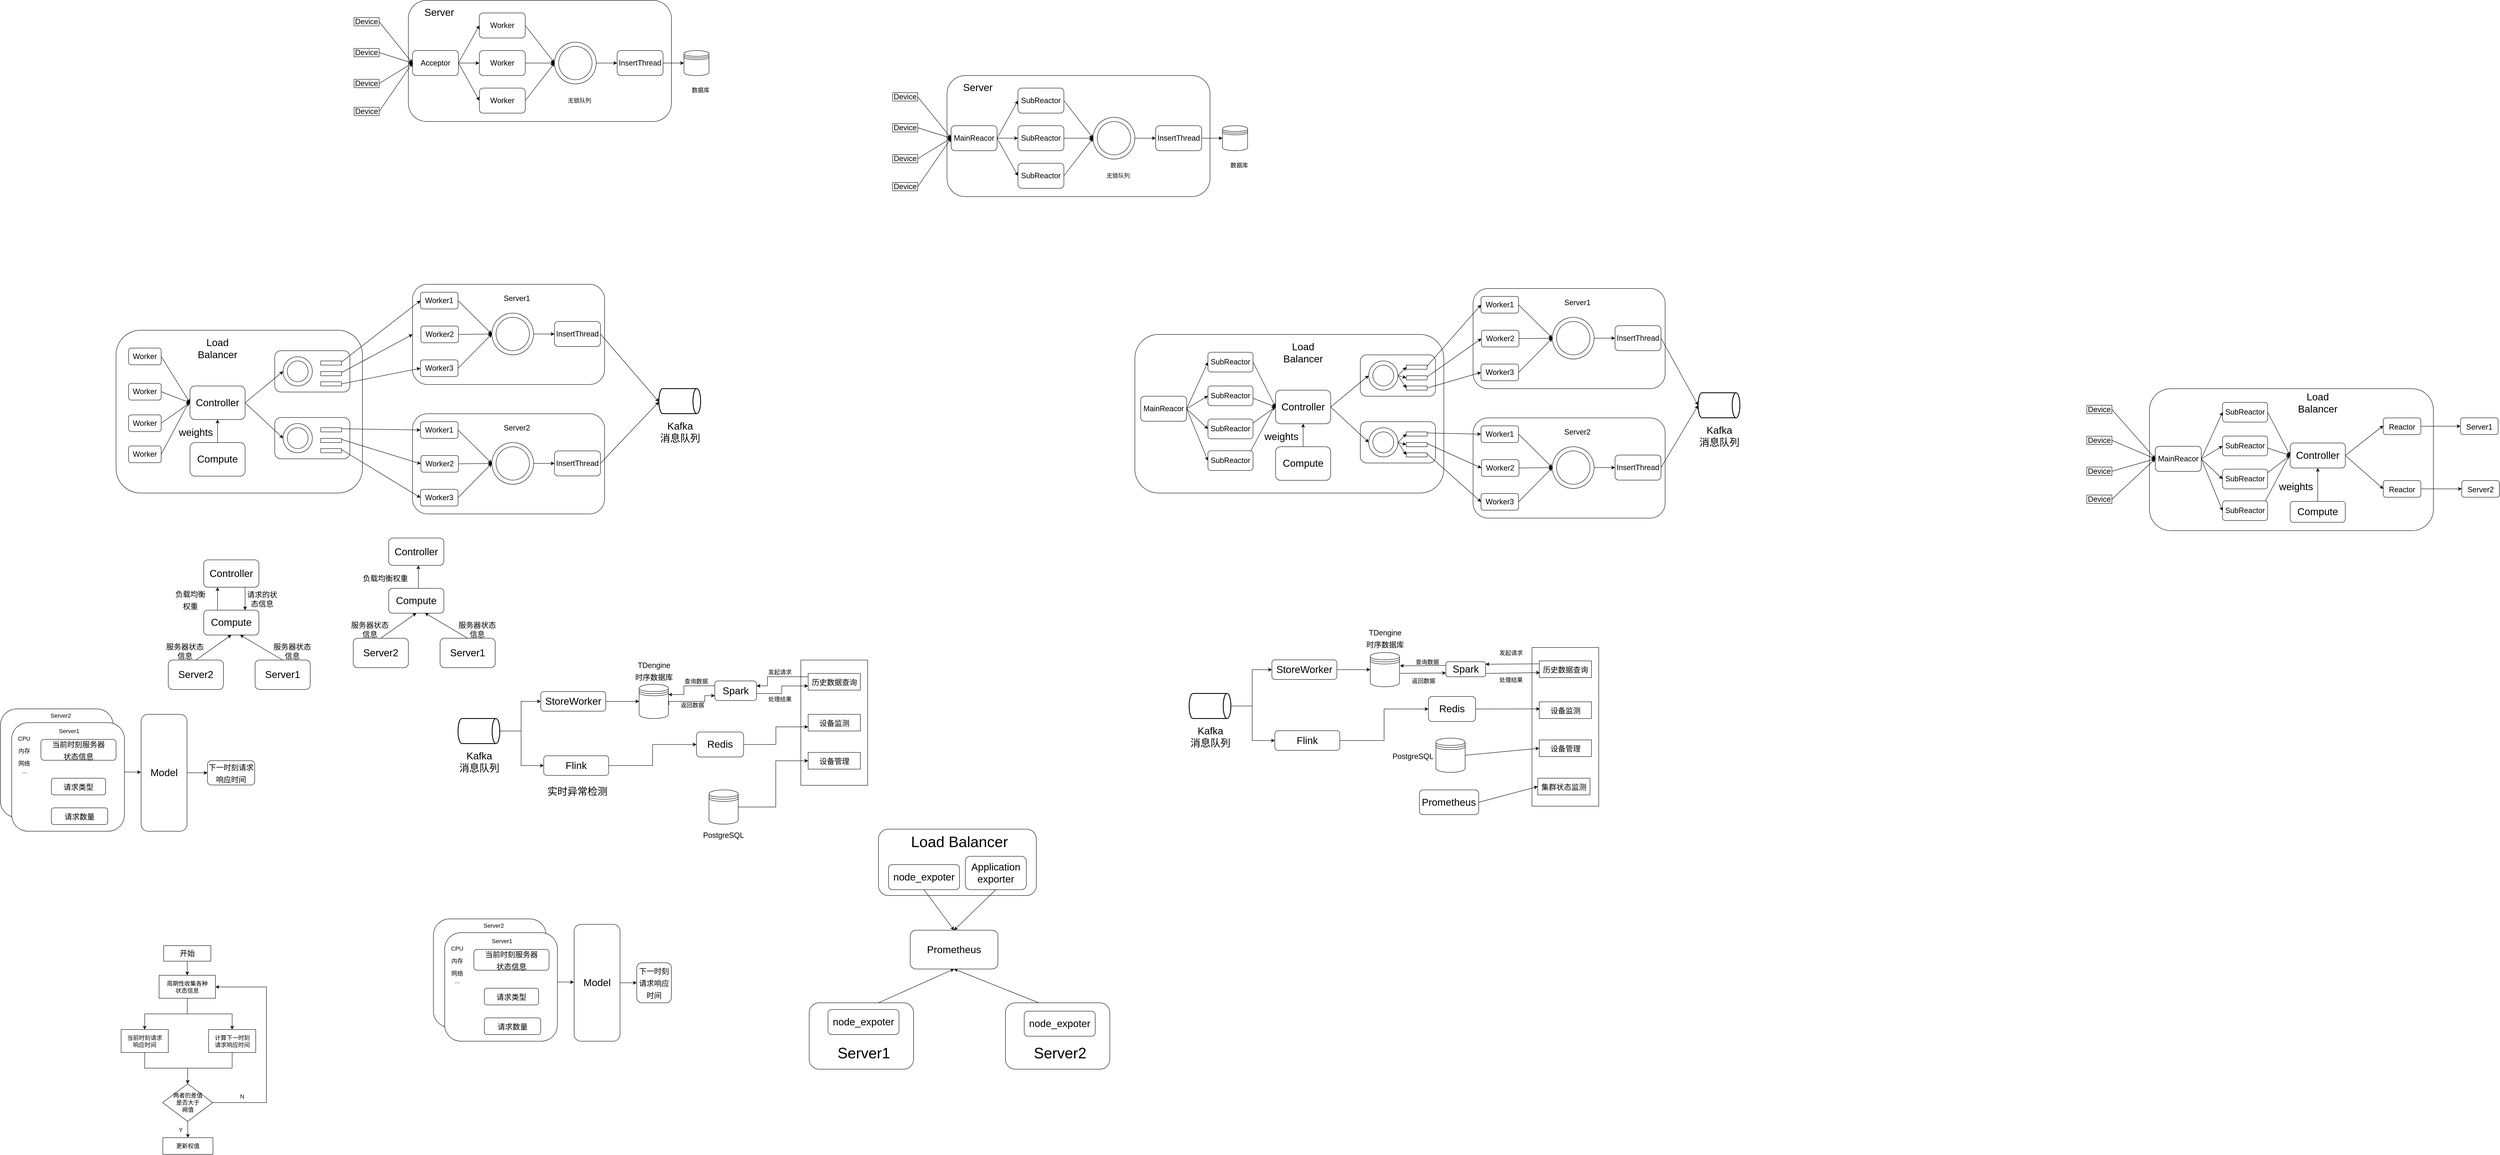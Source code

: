 <mxfile version="20.5.3" type="github">
  <diagram id="3eUIYci0AJJtG6zLOFo5" name="第 1 页">
    <mxGraphModel dx="2493" dy="684" grid="1" gridSize="10" guides="1" tooltips="1" connect="1" arrows="1" fold="1" page="1" pageScale="1" pageWidth="827" pageHeight="1169" math="0" shadow="0">
      <root>
        <mxCell id="0" />
        <mxCell id="1" parent="0" />
        <mxCell id="D2EjemDmIjkB8TL4z5pd-266" value="" style="rounded=1;whiteSpace=wrap;html=1;fontSize=14;" parent="1" vertex="1">
          <mxGeometry x="150" y="100" width="630" height="290" as="geometry" />
        </mxCell>
        <mxCell id="D2EjemDmIjkB8TL4z5pd-240" value="" style="rounded=1;whiteSpace=wrap;html=1;fontSize=14;" parent="1" vertex="1">
          <mxGeometry x="-827" y="1797" width="270" height="260" as="geometry" />
        </mxCell>
        <mxCell id="D2EjemDmIjkB8TL4z5pd-242" style="edgeStyle=none;rounded=0;orthogonalLoop=1;jettySize=auto;html=1;exitX=1;exitY=0.5;exitDx=0;exitDy=0;entryX=-0.004;entryY=0.538;entryDx=0;entryDy=0;entryPerimeter=0;fontSize=14;" parent="1" edge="1">
          <mxGeometry relative="1" as="geometry">
            <mxPoint x="-530" y="1948" as="sourcePoint" />
            <mxPoint x="-490.44" y="1948.64" as="targetPoint" />
          </mxGeometry>
        </mxCell>
        <mxCell id="D2EjemDmIjkB8TL4z5pd-236" value="" style="rounded=1;whiteSpace=wrap;html=1;fontSize=14;" parent="1" vertex="1">
          <mxGeometry x="-800" y="1830" width="270" height="260" as="geometry" />
        </mxCell>
        <mxCell id="D2EjemDmIjkB8TL4z5pd-188" value="" style="rounded=0;whiteSpace=wrap;html=1;fontSize=24;" parent="1" vertex="1">
          <mxGeometry x="1090" y="1680" width="160" height="300" as="geometry" />
        </mxCell>
        <mxCell id="D2EjemDmIjkB8TL4z5pd-24" style="edgeStyle=none;rounded=0;orthogonalLoop=1;jettySize=auto;html=1;exitX=1;exitY=0.5;exitDx=0;exitDy=0;entryX=0;entryY=0.5;entryDx=0;entryDy=0;fontSize=18;" parent="1" source="D2EjemDmIjkB8TL4z5pd-1" target="D2EjemDmIjkB8TL4z5pd-23" edge="1">
          <mxGeometry relative="1" as="geometry" />
        </mxCell>
        <mxCell id="D2EjemDmIjkB8TL4z5pd-1" value="&lt;font style=&quot;font-size: 18px;&quot;&gt;Worker&lt;/font&gt;" style="rounded=1;whiteSpace=wrap;html=1;" parent="1" vertex="1">
          <mxGeometry x="320" y="130" width="110" height="60" as="geometry" />
        </mxCell>
        <mxCell id="D2EjemDmIjkB8TL4z5pd-27" style="edgeStyle=none;rounded=0;orthogonalLoop=1;jettySize=auto;html=1;exitX=1;exitY=0.5;exitDx=0;exitDy=0;entryX=0;entryY=0.5;entryDx=0;entryDy=0;fontSize=18;" parent="1" source="D2EjemDmIjkB8TL4z5pd-2" target="D2EjemDmIjkB8TL4z5pd-23" edge="1">
          <mxGeometry relative="1" as="geometry" />
        </mxCell>
        <mxCell id="D2EjemDmIjkB8TL4z5pd-2" value="&lt;font style=&quot;font-size: 18px;&quot;&gt;Worker&lt;/font&gt;" style="rounded=1;whiteSpace=wrap;html=1;" parent="1" vertex="1">
          <mxGeometry x="320" y="220" width="110" height="60" as="geometry" />
        </mxCell>
        <mxCell id="D2EjemDmIjkB8TL4z5pd-28" style="edgeStyle=none;rounded=0;orthogonalLoop=1;jettySize=auto;html=1;exitX=1;exitY=0.5;exitDx=0;exitDy=0;entryX=0;entryY=0.5;entryDx=0;entryDy=0;fontSize=18;" parent="1" source="D2EjemDmIjkB8TL4z5pd-3" target="D2EjemDmIjkB8TL4z5pd-23" edge="1">
          <mxGeometry relative="1" as="geometry" />
        </mxCell>
        <mxCell id="D2EjemDmIjkB8TL4z5pd-3" value="&lt;font style=&quot;font-size: 18px;&quot;&gt;Worker&lt;/font&gt;" style="rounded=1;whiteSpace=wrap;html=1;" parent="1" vertex="1">
          <mxGeometry x="320" y="310" width="110" height="60" as="geometry" />
        </mxCell>
        <mxCell id="D2EjemDmIjkB8TL4z5pd-19" style="edgeStyle=none;rounded=0;orthogonalLoop=1;jettySize=auto;html=1;exitX=1;exitY=0.5;exitDx=0;exitDy=0;entryX=0;entryY=0.5;entryDx=0;entryDy=0;fontSize=18;" parent="1" source="D2EjemDmIjkB8TL4z5pd-4" target="D2EjemDmIjkB8TL4z5pd-1" edge="1">
          <mxGeometry relative="1" as="geometry" />
        </mxCell>
        <mxCell id="D2EjemDmIjkB8TL4z5pd-20" style="edgeStyle=none;rounded=0;orthogonalLoop=1;jettySize=auto;html=1;exitX=1;exitY=0.5;exitDx=0;exitDy=0;entryX=0;entryY=0.5;entryDx=0;entryDy=0;fontSize=18;" parent="1" source="D2EjemDmIjkB8TL4z5pd-4" target="D2EjemDmIjkB8TL4z5pd-2" edge="1">
          <mxGeometry relative="1" as="geometry" />
        </mxCell>
        <mxCell id="D2EjemDmIjkB8TL4z5pd-21" style="edgeStyle=none;rounded=0;orthogonalLoop=1;jettySize=auto;html=1;exitX=1;exitY=0.5;exitDx=0;exitDy=0;entryX=0;entryY=0.5;entryDx=0;entryDy=0;fontSize=18;" parent="1" source="D2EjemDmIjkB8TL4z5pd-4" target="D2EjemDmIjkB8TL4z5pd-3" edge="1">
          <mxGeometry relative="1" as="geometry" />
        </mxCell>
        <mxCell id="D2EjemDmIjkB8TL4z5pd-4" value="&lt;font style=&quot;font-size: 18px;&quot;&gt;Acceptor&lt;/font&gt;" style="rounded=1;whiteSpace=wrap;html=1;" parent="1" vertex="1">
          <mxGeometry x="160" y="220" width="110" height="60" as="geometry" />
        </mxCell>
        <mxCell id="D2EjemDmIjkB8TL4z5pd-15" style="rounded=0;orthogonalLoop=1;jettySize=auto;html=1;exitX=1;exitY=0.5;exitDx=0;exitDy=0;entryX=0;entryY=0.5;entryDx=0;entryDy=0;fontSize=18;" parent="1" source="D2EjemDmIjkB8TL4z5pd-7" target="D2EjemDmIjkB8TL4z5pd-4" edge="1">
          <mxGeometry relative="1" as="geometry" />
        </mxCell>
        <mxCell id="D2EjemDmIjkB8TL4z5pd-7" value="Device" style="rounded=0;whiteSpace=wrap;html=1;fontSize=18;" parent="1" vertex="1">
          <mxGeometry x="20" y="141" width="60" height="20" as="geometry" />
        </mxCell>
        <mxCell id="D2EjemDmIjkB8TL4z5pd-16" style="edgeStyle=none;rounded=0;orthogonalLoop=1;jettySize=auto;html=1;exitX=1;exitY=0.5;exitDx=0;exitDy=0;entryX=0;entryY=0.5;entryDx=0;entryDy=0;fontSize=18;" parent="1" source="D2EjemDmIjkB8TL4z5pd-9" target="D2EjemDmIjkB8TL4z5pd-4" edge="1">
          <mxGeometry relative="1" as="geometry" />
        </mxCell>
        <mxCell id="D2EjemDmIjkB8TL4z5pd-9" value="Device" style="rounded=0;whiteSpace=wrap;html=1;fontSize=18;" parent="1" vertex="1">
          <mxGeometry x="20" y="215" width="60" height="20" as="geometry" />
        </mxCell>
        <mxCell id="D2EjemDmIjkB8TL4z5pd-17" style="edgeStyle=none;rounded=0;orthogonalLoop=1;jettySize=auto;html=1;exitX=1;exitY=0.5;exitDx=0;exitDy=0;entryX=0;entryY=0.5;entryDx=0;entryDy=0;fontSize=18;" parent="1" source="D2EjemDmIjkB8TL4z5pd-10" target="D2EjemDmIjkB8TL4z5pd-4" edge="1">
          <mxGeometry relative="1" as="geometry" />
        </mxCell>
        <mxCell id="D2EjemDmIjkB8TL4z5pd-10" value="Device" style="rounded=0;whiteSpace=wrap;html=1;fontSize=18;" parent="1" vertex="1">
          <mxGeometry x="20" y="289" width="60" height="20" as="geometry" />
        </mxCell>
        <mxCell id="D2EjemDmIjkB8TL4z5pd-18" style="edgeStyle=none;rounded=0;orthogonalLoop=1;jettySize=auto;html=1;exitX=1;exitY=0.5;exitDx=0;exitDy=0;entryX=0;entryY=0.5;entryDx=0;entryDy=0;fontSize=18;" parent="1" source="D2EjemDmIjkB8TL4z5pd-12" target="D2EjemDmIjkB8TL4z5pd-4" edge="1">
          <mxGeometry relative="1" as="geometry" />
        </mxCell>
        <mxCell id="D2EjemDmIjkB8TL4z5pd-12" value="Device" style="rounded=0;whiteSpace=wrap;html=1;fontSize=18;" parent="1" vertex="1">
          <mxGeometry x="20" y="356" width="60" height="20" as="geometry" />
        </mxCell>
        <mxCell id="D2EjemDmIjkB8TL4z5pd-30" style="edgeStyle=none;rounded=0;orthogonalLoop=1;jettySize=auto;html=1;exitX=1;exitY=0.5;exitDx=0;exitDy=0;fontSize=18;" parent="1" source="D2EjemDmIjkB8TL4z5pd-23" target="D2EjemDmIjkB8TL4z5pd-29" edge="1">
          <mxGeometry relative="1" as="geometry" />
        </mxCell>
        <mxCell id="D2EjemDmIjkB8TL4z5pd-23" value="" style="ellipse;whiteSpace=wrap;html=1;aspect=fixed;fontSize=18;" parent="1" vertex="1">
          <mxGeometry x="500" y="200" width="100" height="100" as="geometry" />
        </mxCell>
        <mxCell id="D2EjemDmIjkB8TL4z5pd-22" value="" style="ellipse;whiteSpace=wrap;html=1;aspect=fixed;fontSize=18;" parent="1" vertex="1">
          <mxGeometry x="510" y="210" width="80" height="80" as="geometry" />
        </mxCell>
        <mxCell id="D2EjemDmIjkB8TL4z5pd-32" style="edgeStyle=none;rounded=0;orthogonalLoop=1;jettySize=auto;html=1;exitX=1;exitY=0.5;exitDx=0;exitDy=0;entryX=0;entryY=0.5;entryDx=0;entryDy=0;fontSize=18;" parent="1" source="D2EjemDmIjkB8TL4z5pd-29" target="D2EjemDmIjkB8TL4z5pd-31" edge="1">
          <mxGeometry relative="1" as="geometry" />
        </mxCell>
        <mxCell id="D2EjemDmIjkB8TL4z5pd-29" value="&lt;font style=&quot;font-size: 18px;&quot;&gt;InsertThread&lt;/font&gt;" style="rounded=1;whiteSpace=wrap;html=1;" parent="1" vertex="1">
          <mxGeometry x="650" y="220" width="110" height="60" as="geometry" />
        </mxCell>
        <mxCell id="D2EjemDmIjkB8TL4z5pd-31" value="" style="shape=datastore;whiteSpace=wrap;html=1;fontSize=18;" parent="1" vertex="1">
          <mxGeometry x="810" y="220" width="60" height="60" as="geometry" />
        </mxCell>
        <mxCell id="D2EjemDmIjkB8TL4z5pd-61" value="" style="rounded=1;whiteSpace=wrap;html=1;fontSize=18;" parent="1" vertex="1">
          <mxGeometry x="160" y="780" width="460" height="240" as="geometry" />
        </mxCell>
        <mxCell id="D2EjemDmIjkB8TL4z5pd-62" style="edgeStyle=none;rounded=0;orthogonalLoop=1;jettySize=auto;html=1;exitX=1;exitY=0.5;exitDx=0;exitDy=0;entryX=0;entryY=0.5;entryDx=0;entryDy=0;fontSize=18;" parent="1" source="D2EjemDmIjkB8TL4z5pd-63" target="D2EjemDmIjkB8TL4z5pd-67" edge="1">
          <mxGeometry relative="1" as="geometry" />
        </mxCell>
        <mxCell id="D2EjemDmIjkB8TL4z5pd-63" value="&lt;font style=&quot;font-size: 18px;&quot;&gt;Worker1&lt;/font&gt;" style="rounded=1;whiteSpace=wrap;html=1;" parent="1" vertex="1">
          <mxGeometry x="179" y="799" width="90" height="40" as="geometry" />
        </mxCell>
        <mxCell id="D2EjemDmIjkB8TL4z5pd-64" style="edgeStyle=none;rounded=0;orthogonalLoop=1;jettySize=auto;html=1;exitX=1;exitY=0.5;exitDx=0;exitDy=0;entryX=0;entryY=0.5;entryDx=0;entryDy=0;fontSize=18;exitPerimeter=0;" parent="1" source="D2EjemDmIjkB8TL4z5pd-70" target="D2EjemDmIjkB8TL4z5pd-67" edge="1">
          <mxGeometry relative="1" as="geometry">
            <mxPoint x="280" y="899" as="sourcePoint" />
          </mxGeometry>
        </mxCell>
        <mxCell id="D2EjemDmIjkB8TL4z5pd-65" style="edgeStyle=none;rounded=0;orthogonalLoop=1;jettySize=auto;html=1;exitX=1;exitY=0.5;exitDx=0;exitDy=0;entryX=0;entryY=0.5;entryDx=0;entryDy=0;fontSize=18;" parent="1" source="D2EjemDmIjkB8TL4z5pd-71" target="D2EjemDmIjkB8TL4z5pd-67" edge="1">
          <mxGeometry relative="1" as="geometry">
            <mxPoint x="280" y="989" as="sourcePoint" />
          </mxGeometry>
        </mxCell>
        <mxCell id="D2EjemDmIjkB8TL4z5pd-66" style="edgeStyle=none;rounded=0;orthogonalLoop=1;jettySize=auto;html=1;exitX=1;exitY=0.5;exitDx=0;exitDy=0;fontSize=18;" parent="1" source="D2EjemDmIjkB8TL4z5pd-67" target="D2EjemDmIjkB8TL4z5pd-69" edge="1">
          <mxGeometry relative="1" as="geometry" />
        </mxCell>
        <mxCell id="D2EjemDmIjkB8TL4z5pd-67" value="" style="ellipse;whiteSpace=wrap;html=1;aspect=fixed;fontSize=18;" parent="1" vertex="1">
          <mxGeometry x="350" y="849" width="100" height="100" as="geometry" />
        </mxCell>
        <mxCell id="D2EjemDmIjkB8TL4z5pd-68" value="" style="ellipse;whiteSpace=wrap;html=1;aspect=fixed;fontSize=18;" parent="1" vertex="1">
          <mxGeometry x="360" y="859" width="80" height="80" as="geometry" />
        </mxCell>
        <mxCell id="D2EjemDmIjkB8TL4z5pd-145" style="edgeStyle=none;rounded=0;orthogonalLoop=1;jettySize=auto;html=1;exitX=1;exitY=0.5;exitDx=0;exitDy=0;entryX=0;entryY=0.5;entryDx=0;entryDy=0;fontSize=24;" parent="1" source="D2EjemDmIjkB8TL4z5pd-69" edge="1">
          <mxGeometry relative="1" as="geometry">
            <mxPoint x="750" y="1061.5" as="targetPoint" />
          </mxGeometry>
        </mxCell>
        <mxCell id="D2EjemDmIjkB8TL4z5pd-69" value="&lt;font style=&quot;font-size: 18px;&quot;&gt;InsertThread&lt;/font&gt;" style="rounded=1;whiteSpace=wrap;html=1;" parent="1" vertex="1">
          <mxGeometry x="500" y="869" width="110" height="60" as="geometry" />
        </mxCell>
        <mxCell id="D2EjemDmIjkB8TL4z5pd-70" value="&lt;font style=&quot;font-size: 18px;&quot;&gt;Worker2&lt;/font&gt;" style="rounded=1;whiteSpace=wrap;html=1;" parent="1" vertex="1">
          <mxGeometry x="180" y="880" width="90" height="40" as="geometry" />
        </mxCell>
        <mxCell id="D2EjemDmIjkB8TL4z5pd-71" value="&lt;font style=&quot;font-size: 18px;&quot;&gt;Worker3&lt;/font&gt;" style="rounded=1;whiteSpace=wrap;html=1;" parent="1" vertex="1">
          <mxGeometry x="179" y="961" width="90" height="40" as="geometry" />
        </mxCell>
        <mxCell id="D2EjemDmIjkB8TL4z5pd-72" value="Server1" style="text;html=1;strokeColor=none;fillColor=none;align=center;verticalAlign=middle;whiteSpace=wrap;rounded=0;fontSize=18;" parent="1" vertex="1">
          <mxGeometry x="380" y="799" width="60" height="30" as="geometry" />
        </mxCell>
        <mxCell id="D2EjemDmIjkB8TL4z5pd-73" value="" style="rounded=1;whiteSpace=wrap;html=1;fontSize=18;" parent="1" vertex="1">
          <mxGeometry x="160" y="1090" width="460" height="240" as="geometry" />
        </mxCell>
        <mxCell id="D2EjemDmIjkB8TL4z5pd-74" style="edgeStyle=none;rounded=0;orthogonalLoop=1;jettySize=auto;html=1;exitX=1;exitY=0.5;exitDx=0;exitDy=0;entryX=0;entryY=0.5;entryDx=0;entryDy=0;fontSize=18;" parent="1" source="D2EjemDmIjkB8TL4z5pd-75" target="D2EjemDmIjkB8TL4z5pd-79" edge="1">
          <mxGeometry relative="1" as="geometry" />
        </mxCell>
        <mxCell id="D2EjemDmIjkB8TL4z5pd-75" value="&lt;font style=&quot;font-size: 18px;&quot;&gt;Worker1&lt;/font&gt;" style="rounded=1;whiteSpace=wrap;html=1;" parent="1" vertex="1">
          <mxGeometry x="179" y="1109" width="90" height="40" as="geometry" />
        </mxCell>
        <mxCell id="D2EjemDmIjkB8TL4z5pd-76" style="edgeStyle=none;rounded=0;orthogonalLoop=1;jettySize=auto;html=1;exitX=1;exitY=0.5;exitDx=0;exitDy=0;entryX=0;entryY=0.5;entryDx=0;entryDy=0;fontSize=18;exitPerimeter=0;" parent="1" source="D2EjemDmIjkB8TL4z5pd-82" target="D2EjemDmIjkB8TL4z5pd-79" edge="1">
          <mxGeometry relative="1" as="geometry">
            <mxPoint x="280" y="1209" as="sourcePoint" />
          </mxGeometry>
        </mxCell>
        <mxCell id="D2EjemDmIjkB8TL4z5pd-77" style="edgeStyle=none;rounded=0;orthogonalLoop=1;jettySize=auto;html=1;exitX=1;exitY=0.5;exitDx=0;exitDy=0;entryX=0;entryY=0.5;entryDx=0;entryDy=0;fontSize=18;" parent="1" source="D2EjemDmIjkB8TL4z5pd-83" target="D2EjemDmIjkB8TL4z5pd-79" edge="1">
          <mxGeometry relative="1" as="geometry">
            <mxPoint x="280" y="1299" as="sourcePoint" />
          </mxGeometry>
        </mxCell>
        <mxCell id="D2EjemDmIjkB8TL4z5pd-78" style="edgeStyle=none;rounded=0;orthogonalLoop=1;jettySize=auto;html=1;exitX=1;exitY=0.5;exitDx=0;exitDy=0;fontSize=18;" parent="1" source="D2EjemDmIjkB8TL4z5pd-79" target="D2EjemDmIjkB8TL4z5pd-81" edge="1">
          <mxGeometry relative="1" as="geometry" />
        </mxCell>
        <mxCell id="D2EjemDmIjkB8TL4z5pd-79" value="" style="ellipse;whiteSpace=wrap;html=1;aspect=fixed;fontSize=18;" parent="1" vertex="1">
          <mxGeometry x="350" y="1159" width="100" height="100" as="geometry" />
        </mxCell>
        <mxCell id="D2EjemDmIjkB8TL4z5pd-80" value="" style="ellipse;whiteSpace=wrap;html=1;aspect=fixed;fontSize=18;" parent="1" vertex="1">
          <mxGeometry x="360" y="1169" width="80" height="80" as="geometry" />
        </mxCell>
        <mxCell id="D2EjemDmIjkB8TL4z5pd-146" style="edgeStyle=none;rounded=0;orthogonalLoop=1;jettySize=auto;html=1;exitX=1;exitY=0.5;exitDx=0;exitDy=0;entryX=0;entryY=0.5;entryDx=0;entryDy=0;fontSize=24;" parent="1" source="D2EjemDmIjkB8TL4z5pd-81" edge="1">
          <mxGeometry relative="1" as="geometry">
            <mxPoint x="750" y="1061.5" as="targetPoint" />
          </mxGeometry>
        </mxCell>
        <mxCell id="D2EjemDmIjkB8TL4z5pd-81" value="&lt;font style=&quot;font-size: 18px;&quot;&gt;InsertThread&lt;/font&gt;" style="rounded=1;whiteSpace=wrap;html=1;" parent="1" vertex="1">
          <mxGeometry x="500" y="1179" width="110" height="60" as="geometry" />
        </mxCell>
        <mxCell id="D2EjemDmIjkB8TL4z5pd-82" value="&lt;font style=&quot;font-size: 18px;&quot;&gt;Worker2&lt;/font&gt;" style="rounded=1;whiteSpace=wrap;html=1;" parent="1" vertex="1">
          <mxGeometry x="180" y="1190" width="90" height="40" as="geometry" />
        </mxCell>
        <mxCell id="D2EjemDmIjkB8TL4z5pd-83" value="&lt;font style=&quot;font-size: 18px;&quot;&gt;Worker3&lt;/font&gt;" style="rounded=1;whiteSpace=wrap;html=1;" parent="1" vertex="1">
          <mxGeometry x="179" y="1271" width="90" height="40" as="geometry" />
        </mxCell>
        <mxCell id="D2EjemDmIjkB8TL4z5pd-84" value="Server2" style="text;html=1;strokeColor=none;fillColor=none;align=center;verticalAlign=middle;whiteSpace=wrap;rounded=0;fontSize=18;" parent="1" vertex="1">
          <mxGeometry x="380" y="1109" width="60" height="30" as="geometry" />
        </mxCell>
        <mxCell id="D2EjemDmIjkB8TL4z5pd-98" value="" style="rounded=1;whiteSpace=wrap;html=1;fontSize=18;" parent="1" vertex="1">
          <mxGeometry x="-550" y="890" width="590" height="390" as="geometry" />
        </mxCell>
        <mxCell id="D2EjemDmIjkB8TL4z5pd-130" style="edgeStyle=none;rounded=0;orthogonalLoop=1;jettySize=auto;html=1;exitX=1;exitY=0.5;exitDx=0;exitDy=0;entryX=0;entryY=0.5;entryDx=0;entryDy=0;fontSize=24;" parent="1" source="D2EjemDmIjkB8TL4z5pd-100" target="D2EjemDmIjkB8TL4z5pd-126" edge="1">
          <mxGeometry relative="1" as="geometry" />
        </mxCell>
        <mxCell id="D2EjemDmIjkB8TL4z5pd-100" value="&lt;font style=&quot;font-size: 18px;&quot;&gt;Worker&lt;/font&gt;" style="rounded=1;whiteSpace=wrap;html=1;" parent="1" vertex="1">
          <mxGeometry x="-520" y="1017.25" width="78" height="40" as="geometry" />
        </mxCell>
        <mxCell id="D2EjemDmIjkB8TL4z5pd-134" style="edgeStyle=none;rounded=0;orthogonalLoop=1;jettySize=auto;html=1;exitX=1;exitY=0.5;exitDx=0;exitDy=0;fontSize=24;entryX=0;entryY=0.5;entryDx=0;entryDy=0;" parent="1" source="D2EjemDmIjkB8TL4z5pd-107" target="D2EjemDmIjkB8TL4z5pd-126" edge="1">
          <mxGeometry relative="1" as="geometry">
            <mxPoint x="-326.327" y="1090" as="targetPoint" />
          </mxGeometry>
        </mxCell>
        <mxCell id="D2EjemDmIjkB8TL4z5pd-107" value="&lt;font style=&quot;font-size: 18px;&quot;&gt;Worker&lt;/font&gt;" style="rounded=1;whiteSpace=wrap;html=1;" parent="1" vertex="1">
          <mxGeometry x="-520" y="1092.75" width="78" height="40" as="geometry" />
        </mxCell>
        <mxCell id="D2EjemDmIjkB8TL4z5pd-135" style="edgeStyle=none;rounded=0;orthogonalLoop=1;jettySize=auto;html=1;exitX=1;exitY=0.5;exitDx=0;exitDy=0;entryX=0.011;entryY=0.386;entryDx=0;entryDy=0;entryPerimeter=0;fontSize=24;" parent="1" source="D2EjemDmIjkB8TL4z5pd-108" target="D2EjemDmIjkB8TL4z5pd-126" edge="1">
          <mxGeometry relative="1" as="geometry" />
        </mxCell>
        <mxCell id="D2EjemDmIjkB8TL4z5pd-108" value="&lt;font style=&quot;font-size: 18px;&quot;&gt;Worker&lt;/font&gt;" style="rounded=1;whiteSpace=wrap;html=1;" parent="1" vertex="1">
          <mxGeometry x="-520" y="1167.25" width="78" height="40" as="geometry" />
        </mxCell>
        <mxCell id="D2EjemDmIjkB8TL4z5pd-109" value="&lt;font style=&quot;font-size: 24px;&quot;&gt;Load Balancer&lt;/font&gt;" style="text;html=1;strokeColor=none;fillColor=none;align=center;verticalAlign=middle;whiteSpace=wrap;rounded=0;fontSize=18;" parent="1" vertex="1">
          <mxGeometry x="-337" y="913.5" width="60" height="40" as="geometry" />
        </mxCell>
        <mxCell id="D2EjemDmIjkB8TL4z5pd-129" style="edgeStyle=none;rounded=0;orthogonalLoop=1;jettySize=auto;html=1;exitX=1;exitY=0.5;exitDx=0;exitDy=0;entryX=0;entryY=0.5;entryDx=0;entryDy=0;fontSize=24;" parent="1" source="D2EjemDmIjkB8TL4z5pd-111" target="D2EjemDmIjkB8TL4z5pd-126" edge="1">
          <mxGeometry relative="1" as="geometry" />
        </mxCell>
        <mxCell id="D2EjemDmIjkB8TL4z5pd-111" value="&lt;font style=&quot;font-size: 18px;&quot;&gt;Worker&lt;/font&gt;" style="rounded=1;whiteSpace=wrap;html=1;" parent="1" vertex="1">
          <mxGeometry x="-520" y="932.75" width="78" height="40" as="geometry" />
        </mxCell>
        <mxCell id="D2EjemDmIjkB8TL4z5pd-114" value="" style="rounded=1;whiteSpace=wrap;html=1;fontSize=24;" parent="1" vertex="1">
          <mxGeometry x="-170" y="939" width="180" height="99" as="geometry" />
        </mxCell>
        <mxCell id="D2EjemDmIjkB8TL4z5pd-115" value="" style="ellipse;whiteSpace=wrap;html=1;aspect=fixed;fontSize=18;" parent="1" vertex="1">
          <mxGeometry x="-150" y="953.5" width="70" height="70" as="geometry" />
        </mxCell>
        <mxCell id="D2EjemDmIjkB8TL4z5pd-116" value="" style="ellipse;whiteSpace=wrap;html=1;aspect=fixed;fontSize=18;" parent="1" vertex="1">
          <mxGeometry x="-140" y="963.5" width="50" height="50" as="geometry" />
        </mxCell>
        <mxCell id="D2EjemDmIjkB8TL4z5pd-138" style="edgeStyle=none;rounded=0;orthogonalLoop=1;jettySize=auto;html=1;exitX=1;exitY=0.25;exitDx=0;exitDy=0;entryX=0;entryY=0.5;entryDx=0;entryDy=0;fontSize=24;" parent="1" source="D2EjemDmIjkB8TL4z5pd-117" target="D2EjemDmIjkB8TL4z5pd-63" edge="1">
          <mxGeometry relative="1" as="geometry" />
        </mxCell>
        <mxCell id="D2EjemDmIjkB8TL4z5pd-117" value="" style="rounded=0;whiteSpace=wrap;html=1;fontSize=24;" parent="1" vertex="1">
          <mxGeometry x="-60" y="963.5" width="50" height="10" as="geometry" />
        </mxCell>
        <mxCell id="D2EjemDmIjkB8TL4z5pd-139" style="edgeStyle=none;rounded=0;orthogonalLoop=1;jettySize=auto;html=1;exitX=1;exitY=0.25;exitDx=0;exitDy=0;entryX=0;entryY=0.5;entryDx=0;entryDy=0;fontSize=24;" parent="1" source="D2EjemDmIjkB8TL4z5pd-118" target="D2EjemDmIjkB8TL4z5pd-61" edge="1">
          <mxGeometry relative="1" as="geometry" />
        </mxCell>
        <mxCell id="D2EjemDmIjkB8TL4z5pd-118" value="" style="rounded=0;whiteSpace=wrap;html=1;fontSize=24;" parent="1" vertex="1">
          <mxGeometry x="-60" y="989" width="50" height="10" as="geometry" />
        </mxCell>
        <mxCell id="D2EjemDmIjkB8TL4z5pd-140" style="edgeStyle=none;rounded=0;orthogonalLoop=1;jettySize=auto;html=1;exitX=1;exitY=0.5;exitDx=0;exitDy=0;entryX=0;entryY=0.5;entryDx=0;entryDy=0;fontSize=24;" parent="1" source="D2EjemDmIjkB8TL4z5pd-119" target="D2EjemDmIjkB8TL4z5pd-71" edge="1">
          <mxGeometry relative="1" as="geometry" />
        </mxCell>
        <mxCell id="D2EjemDmIjkB8TL4z5pd-119" value="" style="rounded=0;whiteSpace=wrap;html=1;fontSize=24;" parent="1" vertex="1">
          <mxGeometry x="-60" y="1013.5" width="50" height="10" as="geometry" />
        </mxCell>
        <mxCell id="D2EjemDmIjkB8TL4z5pd-120" value="" style="rounded=1;whiteSpace=wrap;html=1;fontSize=24;" parent="1" vertex="1">
          <mxGeometry x="-170" y="1099" width="180" height="99" as="geometry" />
        </mxCell>
        <mxCell id="D2EjemDmIjkB8TL4z5pd-121" value="" style="ellipse;whiteSpace=wrap;html=1;aspect=fixed;fontSize=18;" parent="1" vertex="1">
          <mxGeometry x="-150" y="1113.5" width="70" height="70" as="geometry" />
        </mxCell>
        <mxCell id="D2EjemDmIjkB8TL4z5pd-122" value="" style="ellipse;whiteSpace=wrap;html=1;aspect=fixed;fontSize=18;" parent="1" vertex="1">
          <mxGeometry x="-140" y="1123.5" width="50" height="50" as="geometry" />
        </mxCell>
        <mxCell id="D2EjemDmIjkB8TL4z5pd-141" style="edgeStyle=none;rounded=0;orthogonalLoop=1;jettySize=auto;html=1;exitX=1;exitY=0.25;exitDx=0;exitDy=0;entryX=0;entryY=0.5;entryDx=0;entryDy=0;fontSize=24;" parent="1" source="D2EjemDmIjkB8TL4z5pd-123" target="D2EjemDmIjkB8TL4z5pd-75" edge="1">
          <mxGeometry relative="1" as="geometry" />
        </mxCell>
        <mxCell id="D2EjemDmIjkB8TL4z5pd-123" value="" style="rounded=0;whiteSpace=wrap;html=1;fontSize=24;" parent="1" vertex="1">
          <mxGeometry x="-60" y="1123.5" width="50" height="10" as="geometry" />
        </mxCell>
        <mxCell id="D2EjemDmIjkB8TL4z5pd-142" style="edgeStyle=none;rounded=0;orthogonalLoop=1;jettySize=auto;html=1;exitX=1;exitY=0.25;exitDx=0;exitDy=0;entryX=0;entryY=0.5;entryDx=0;entryDy=0;fontSize=24;" parent="1" source="D2EjemDmIjkB8TL4z5pd-124" target="D2EjemDmIjkB8TL4z5pd-82" edge="1">
          <mxGeometry relative="1" as="geometry" />
        </mxCell>
        <mxCell id="D2EjemDmIjkB8TL4z5pd-124" value="" style="rounded=0;whiteSpace=wrap;html=1;fontSize=24;" parent="1" vertex="1">
          <mxGeometry x="-60" y="1149" width="50" height="10" as="geometry" />
        </mxCell>
        <mxCell id="D2EjemDmIjkB8TL4z5pd-143" style="edgeStyle=none;rounded=0;orthogonalLoop=1;jettySize=auto;html=1;exitX=1;exitY=0.25;exitDx=0;exitDy=0;entryX=0;entryY=0.5;entryDx=0;entryDy=0;fontSize=24;" parent="1" source="D2EjemDmIjkB8TL4z5pd-125" target="D2EjemDmIjkB8TL4z5pd-83" edge="1">
          <mxGeometry relative="1" as="geometry" />
        </mxCell>
        <mxCell id="D2EjemDmIjkB8TL4z5pd-125" value="" style="rounded=0;whiteSpace=wrap;html=1;fontSize=24;" parent="1" vertex="1">
          <mxGeometry x="-60" y="1173.5" width="50" height="10" as="geometry" />
        </mxCell>
        <mxCell id="D2EjemDmIjkB8TL4z5pd-136" style="edgeStyle=none;rounded=0;orthogonalLoop=1;jettySize=auto;html=1;exitX=1;exitY=0.5;exitDx=0;exitDy=0;entryX=0;entryY=0.5;entryDx=0;entryDy=0;fontSize=24;" parent="1" source="D2EjemDmIjkB8TL4z5pd-126" target="D2EjemDmIjkB8TL4z5pd-115" edge="1">
          <mxGeometry relative="1" as="geometry" />
        </mxCell>
        <mxCell id="D2EjemDmIjkB8TL4z5pd-137" style="edgeStyle=none;rounded=0;orthogonalLoop=1;jettySize=auto;html=1;exitX=1;exitY=0.5;exitDx=0;exitDy=0;entryX=0;entryY=0.5;entryDx=0;entryDy=0;fontSize=24;" parent="1" source="D2EjemDmIjkB8TL4z5pd-126" target="D2EjemDmIjkB8TL4z5pd-121" edge="1">
          <mxGeometry relative="1" as="geometry" />
        </mxCell>
        <mxCell id="D2EjemDmIjkB8TL4z5pd-126" value="Controller" style="rounded=1;whiteSpace=wrap;html=1;fontSize=24;" parent="1" vertex="1">
          <mxGeometry x="-373" y="1023.5" width="132" height="80.5" as="geometry" />
        </mxCell>
        <mxCell id="D2EjemDmIjkB8TL4z5pd-148" style="edgeStyle=none;rounded=0;orthogonalLoop=1;jettySize=auto;html=1;exitX=0.5;exitY=0;exitDx=0;exitDy=0;entryX=0.5;entryY=1;entryDx=0;entryDy=0;fontSize=24;" parent="1" source="D2EjemDmIjkB8TL4z5pd-147" target="D2EjemDmIjkB8TL4z5pd-126" edge="1">
          <mxGeometry relative="1" as="geometry" />
        </mxCell>
        <mxCell id="D2EjemDmIjkB8TL4z5pd-147" value="Compute" style="rounded=1;whiteSpace=wrap;html=1;fontSize=24;" parent="1" vertex="1">
          <mxGeometry x="-373" y="1159" width="132" height="80.5" as="geometry" />
        </mxCell>
        <mxCell id="D2EjemDmIjkB8TL4z5pd-149" value="&lt;font style=&quot;font-size: 24px;&quot;&gt;weights&lt;/font&gt;" style="text;html=1;strokeColor=none;fillColor=none;align=center;verticalAlign=middle;whiteSpace=wrap;rounded=0;fontSize=24;" parent="1" vertex="1">
          <mxGeometry x="-389" y="1123.5" width="60" height="22" as="geometry" />
        </mxCell>
        <mxCell id="D2EjemDmIjkB8TL4z5pd-155" style="edgeStyle=none;rounded=0;orthogonalLoop=1;jettySize=auto;html=1;exitX=0.25;exitY=0;exitDx=0;exitDy=0;entryX=0.25;entryY=1;entryDx=0;entryDy=0;fontSize=24;" parent="1" source="D2EjemDmIjkB8TL4z5pd-156" target="D2EjemDmIjkB8TL4z5pd-154" edge="1">
          <mxGeometry relative="1" as="geometry" />
        </mxCell>
        <mxCell id="D2EjemDmIjkB8TL4z5pd-159" style="edgeStyle=none;rounded=0;orthogonalLoop=1;jettySize=auto;html=1;exitX=0.75;exitY=1;exitDx=0;exitDy=0;entryX=0.75;entryY=0;entryDx=0;entryDy=0;fontSize=14;" parent="1" source="D2EjemDmIjkB8TL4z5pd-154" target="D2EjemDmIjkB8TL4z5pd-156" edge="1">
          <mxGeometry relative="1" as="geometry" />
        </mxCell>
        <mxCell id="D2EjemDmIjkB8TL4z5pd-154" value="Controller" style="rounded=1;whiteSpace=wrap;html=1;fontSize=24;" parent="1" vertex="1">
          <mxGeometry x="-340" y="1440" width="132" height="65.5" as="geometry" />
        </mxCell>
        <mxCell id="D2EjemDmIjkB8TL4z5pd-156" value="Compute" style="rounded=1;whiteSpace=wrap;html=1;fontSize=24;" parent="1" vertex="1">
          <mxGeometry x="-340" y="1560.5" width="132" height="59.5" as="geometry" />
        </mxCell>
        <mxCell id="D2EjemDmIjkB8TL4z5pd-157" value="&lt;font style=&quot;font-size: 18px;&quot;&gt;负载均衡权重&lt;/font&gt;" style="text;html=1;strokeColor=none;fillColor=none;align=center;verticalAlign=middle;whiteSpace=wrap;rounded=0;fontSize=24;" parent="1" vertex="1">
          <mxGeometry x="-413" y="1519.5" width="82" height="30.5" as="geometry" />
        </mxCell>
        <mxCell id="D2EjemDmIjkB8TL4z5pd-160" value="&lt;font style=&quot;font-size: 18px;&quot;&gt;请求的状态信息&lt;/font&gt;" style="text;html=1;strokeColor=none;fillColor=none;align=center;verticalAlign=middle;whiteSpace=wrap;rounded=0;fontSize=14;" parent="1" vertex="1">
          <mxGeometry x="-240" y="1519.5" width="80" height="30" as="geometry" />
        </mxCell>
        <mxCell id="D2EjemDmIjkB8TL4z5pd-164" style="edgeStyle=none;rounded=0;orthogonalLoop=1;jettySize=auto;html=1;exitX=0.5;exitY=0;exitDx=0;exitDy=0;entryX=0.5;entryY=1;entryDx=0;entryDy=0;fontSize=14;" parent="1" source="D2EjemDmIjkB8TL4z5pd-162" target="D2EjemDmIjkB8TL4z5pd-156" edge="1">
          <mxGeometry relative="1" as="geometry" />
        </mxCell>
        <mxCell id="D2EjemDmIjkB8TL4z5pd-162" value="Server2" style="rounded=1;whiteSpace=wrap;html=1;fontSize=24;" parent="1" vertex="1">
          <mxGeometry x="-425" y="1680" width="132" height="70.5" as="geometry" />
        </mxCell>
        <mxCell id="D2EjemDmIjkB8TL4z5pd-166" style="edgeStyle=none;rounded=0;orthogonalLoop=1;jettySize=auto;html=1;exitX=0.5;exitY=0;exitDx=0;exitDy=0;fontSize=14;entryX=0.657;entryY=0.993;entryDx=0;entryDy=0;entryPerimeter=0;" parent="1" source="D2EjemDmIjkB8TL4z5pd-163" target="D2EjemDmIjkB8TL4z5pd-156" edge="1">
          <mxGeometry relative="1" as="geometry">
            <mxPoint x="-204" y="1672.052" as="targetPoint" />
          </mxGeometry>
        </mxCell>
        <mxCell id="D2EjemDmIjkB8TL4z5pd-163" value="Server1" style="rounded=1;whiteSpace=wrap;html=1;fontSize=24;" parent="1" vertex="1">
          <mxGeometry x="-217" y="1680" width="132" height="70.5" as="geometry" />
        </mxCell>
        <mxCell id="D2EjemDmIjkB8TL4z5pd-167" value="&lt;font style=&quot;font-size: 18px;&quot;&gt;服务器状态信息&lt;/font&gt;" style="text;html=1;strokeColor=none;fillColor=none;align=center;verticalAlign=middle;whiteSpace=wrap;rounded=0;fontSize=14;" parent="1" vertex="1">
          <mxGeometry x="-176" y="1640" width="96" height="40" as="geometry" />
        </mxCell>
        <mxCell id="D2EjemDmIjkB8TL4z5pd-172" value="&lt;font style=&quot;font-size: 18px;&quot;&gt;服务器状态信息&lt;/font&gt;" style="text;html=1;strokeColor=none;fillColor=none;align=center;verticalAlign=middle;whiteSpace=wrap;rounded=0;fontSize=14;" parent="1" vertex="1">
          <mxGeometry x="-433" y="1640" width="96" height="40" as="geometry" />
        </mxCell>
        <mxCell id="D2EjemDmIjkB8TL4z5pd-198" style="edgeStyle=orthogonalEdgeStyle;rounded=0;orthogonalLoop=1;jettySize=auto;html=1;exitX=1.019;exitY=0.607;exitDx=0;exitDy=0;entryX=0;entryY=0.75;entryDx=0;entryDy=0;fontSize=18;exitPerimeter=0;" parent="1" source="D2EjemDmIjkB8TL4z5pd-174" target="D2EjemDmIjkB8TL4z5pd-190" edge="1">
          <mxGeometry relative="1" as="geometry">
            <Array as="points">
              <mxPoint x="860" y="1779" />
              <mxPoint x="860" y="1765" />
            </Array>
          </mxGeometry>
        </mxCell>
        <mxCell id="D2EjemDmIjkB8TL4z5pd-174" value="" style="shape=datastore;whiteSpace=wrap;html=1;fontSize=18;" parent="1" vertex="1">
          <mxGeometry x="702.75" y="1738" width="70" height="82" as="geometry" />
        </mxCell>
        <mxCell id="D2EjemDmIjkB8TL4z5pd-179" style="edgeStyle=elbowEdgeStyle;rounded=0;orthogonalLoop=1;jettySize=auto;html=1;exitX=1;exitY=0.5;exitDx=0;exitDy=0;exitPerimeter=0;entryX=0;entryY=0.5;entryDx=0;entryDy=0;fontSize=24;" parent="1" source="D2EjemDmIjkB8TL4z5pd-175" target="D2EjemDmIjkB8TL4z5pd-178" edge="1">
          <mxGeometry relative="1" as="geometry">
            <Array as="points">
              <mxPoint x="420" y="1810" />
            </Array>
          </mxGeometry>
        </mxCell>
        <mxCell id="D2EjemDmIjkB8TL4z5pd-183" style="edgeStyle=orthogonalEdgeStyle;rounded=0;orthogonalLoop=1;jettySize=auto;html=1;exitX=1;exitY=0.5;exitDx=0;exitDy=0;exitPerimeter=0;entryX=0;entryY=0.5;entryDx=0;entryDy=0;fontSize=24;" parent="1" source="D2EjemDmIjkB8TL4z5pd-175" target="D2EjemDmIjkB8TL4z5pd-182" edge="1">
          <mxGeometry relative="1" as="geometry">
            <Array as="points">
              <mxPoint x="420" y="1850" />
              <mxPoint x="420" y="1933" />
            </Array>
          </mxGeometry>
        </mxCell>
        <mxCell id="D2EjemDmIjkB8TL4z5pd-175" value="" style="strokeWidth=2;html=1;shape=mxgraph.flowchart.direct_data;whiteSpace=wrap;fontSize=24;" parent="1" vertex="1">
          <mxGeometry x="269" y="1820" width="100" height="60" as="geometry" />
        </mxCell>
        <mxCell id="D2EjemDmIjkB8TL4z5pd-176" value="Kafka&lt;br&gt;消息队列" style="text;html=1;strokeColor=none;fillColor=none;align=center;verticalAlign=middle;whiteSpace=wrap;rounded=0;fontSize=24;" parent="1" vertex="1">
          <mxGeometry x="270" y="1909.25" width="100" height="30" as="geometry" />
        </mxCell>
        <mxCell id="D2EjemDmIjkB8TL4z5pd-180" style="rounded=0;orthogonalLoop=1;jettySize=auto;html=1;exitX=1;exitY=0.5;exitDx=0;exitDy=0;entryX=0;entryY=0.5;entryDx=0;entryDy=0;fontSize=24;" parent="1" source="D2EjemDmIjkB8TL4z5pd-178" target="D2EjemDmIjkB8TL4z5pd-174" edge="1">
          <mxGeometry relative="1" as="geometry" />
        </mxCell>
        <mxCell id="D2EjemDmIjkB8TL4z5pd-178" value="StoreWorker" style="rounded=1;whiteSpace=wrap;html=1;fontSize=24;" parent="1" vertex="1">
          <mxGeometry x="467.25" y="1755.5" width="155.5" height="47" as="geometry" />
        </mxCell>
        <mxCell id="D2EjemDmIjkB8TL4z5pd-181" value="&lt;font style=&quot;font-size: 18px;&quot;&gt;TDengine&lt;br&gt;时序数据库&lt;/font&gt;" style="text;html=1;strokeColor=none;fillColor=none;align=center;verticalAlign=middle;whiteSpace=wrap;rounded=0;fontSize=24;" parent="1" vertex="1">
          <mxGeometry x="676.5" y="1685" width="123" height="40" as="geometry" />
        </mxCell>
        <mxCell id="D2EjemDmIjkB8TL4z5pd-186" style="edgeStyle=orthogonalEdgeStyle;rounded=0;orthogonalLoop=1;jettySize=auto;html=1;exitX=1;exitY=0.5;exitDx=0;exitDy=0;entryX=0;entryY=0.5;entryDx=0;entryDy=0;fontSize=24;" parent="1" source="D2EjemDmIjkB8TL4z5pd-182" target="D2EjemDmIjkB8TL4z5pd-185" edge="1">
          <mxGeometry relative="1" as="geometry" />
        </mxCell>
        <mxCell id="D2EjemDmIjkB8TL4z5pd-182" value="Flink" style="rounded=1;whiteSpace=wrap;html=1;fontSize=24;" parent="1" vertex="1">
          <mxGeometry x="474.25" y="1909.25" width="155.5" height="47" as="geometry" />
        </mxCell>
        <mxCell id="D2EjemDmIjkB8TL4z5pd-184" value="&lt;font style=&quot;font-size: 24px;&quot;&gt;实时异常检测&lt;/font&gt;" style="text;html=1;strokeColor=none;fillColor=none;align=center;verticalAlign=middle;whiteSpace=wrap;rounded=0;fontSize=24;" parent="1" vertex="1">
          <mxGeometry x="480" y="1980" width="150" height="30" as="geometry" />
        </mxCell>
        <mxCell id="D2EjemDmIjkB8TL4z5pd-212" style="edgeStyle=orthogonalEdgeStyle;rounded=0;orthogonalLoop=1;jettySize=auto;html=1;exitX=1;exitY=0.5;exitDx=0;exitDy=0;entryX=0;entryY=0.75;entryDx=0;entryDy=0;fontSize=14;" parent="1" source="D2EjemDmIjkB8TL4z5pd-185" target="D2EjemDmIjkB8TL4z5pd-207" edge="1">
          <mxGeometry relative="1" as="geometry" />
        </mxCell>
        <mxCell id="D2EjemDmIjkB8TL4z5pd-185" value="Redis" style="rounded=1;whiteSpace=wrap;html=1;fontSize=24;" parent="1" vertex="1">
          <mxGeometry x="840" y="1852.25" width="113" height="60" as="geometry" />
        </mxCell>
        <mxCell id="D2EjemDmIjkB8TL4z5pd-192" style="rounded=0;orthogonalLoop=1;jettySize=auto;html=1;exitX=0;exitY=0.25;exitDx=0;exitDy=0;entryX=1;entryY=0.25;entryDx=0;entryDy=0;fontSize=18;edgeStyle=orthogonalEdgeStyle;" parent="1" source="D2EjemDmIjkB8TL4z5pd-189" target="D2EjemDmIjkB8TL4z5pd-190" edge="1">
          <mxGeometry relative="1" as="geometry">
            <Array as="points">
              <mxPoint x="1010" y="1720" />
              <mxPoint x="1010" y="1742" />
            </Array>
          </mxGeometry>
        </mxCell>
        <mxCell id="D2EjemDmIjkB8TL4z5pd-189" value="&lt;font style=&quot;font-size: 18px;&quot;&gt;历史数据查询&lt;/font&gt;" style="rounded=0;whiteSpace=wrap;html=1;fontSize=24;" parent="1" vertex="1">
          <mxGeometry x="1107.5" y="1712" width="125" height="40" as="geometry" />
        </mxCell>
        <mxCell id="D2EjemDmIjkB8TL4z5pd-194" style="edgeStyle=orthogonalEdgeStyle;rounded=0;orthogonalLoop=1;jettySize=auto;html=1;exitX=0;exitY=0.25;exitDx=0;exitDy=0;entryX=1;entryY=0.3;entryDx=0;entryDy=0;fontSize=18;" parent="1" source="D2EjemDmIjkB8TL4z5pd-190" target="D2EjemDmIjkB8TL4z5pd-174" edge="1">
          <mxGeometry relative="1" as="geometry">
            <Array as="points">
              <mxPoint x="810" y="1742" />
              <mxPoint x="810" y="1763" />
            </Array>
          </mxGeometry>
        </mxCell>
        <mxCell id="D2EjemDmIjkB8TL4z5pd-199" style="edgeStyle=orthogonalEdgeStyle;rounded=0;orthogonalLoop=1;jettySize=auto;html=1;entryX=0;entryY=0.75;entryDx=0;entryDy=0;fontSize=18;" parent="1" target="D2EjemDmIjkB8TL4z5pd-189" edge="1">
          <mxGeometry relative="1" as="geometry">
            <mxPoint x="980" y="1760" as="sourcePoint" />
          </mxGeometry>
        </mxCell>
        <mxCell id="D2EjemDmIjkB8TL4z5pd-190" value="Spark" style="rounded=1;whiteSpace=wrap;html=1;fontSize=24;" parent="1" vertex="1">
          <mxGeometry x="884" y="1730" width="100" height="47" as="geometry" />
        </mxCell>
        <mxCell id="D2EjemDmIjkB8TL4z5pd-193" value="&lt;font style=&quot;font-size: 14px;&quot;&gt;发起请求&lt;/font&gt;" style="text;html=1;strokeColor=none;fillColor=none;align=center;verticalAlign=middle;whiteSpace=wrap;rounded=0;fontSize=18;" parent="1" vertex="1">
          <mxGeometry x="1000" y="1698.25" width="80" height="20" as="geometry" />
        </mxCell>
        <mxCell id="D2EjemDmIjkB8TL4z5pd-196" value="&lt;font style=&quot;font-size: 14px;&quot;&gt;查询数据&lt;/font&gt;" style="text;html=1;strokeColor=none;fillColor=none;align=center;verticalAlign=middle;whiteSpace=wrap;rounded=0;fontSize=18;" parent="1" vertex="1">
          <mxGeometry x="786.38" y="1725" width="107.25" height="10" as="geometry" />
        </mxCell>
        <mxCell id="D2EjemDmIjkB8TL4z5pd-197" value="&lt;font style=&quot;font-size: 14px;&quot;&gt;返回数据&lt;/font&gt;" style="text;html=1;strokeColor=none;fillColor=none;align=center;verticalAlign=middle;whiteSpace=wrap;rounded=0;fontSize=18;" parent="1" vertex="1">
          <mxGeometry x="776.75" y="1777" width="107.25" height="20" as="geometry" />
        </mxCell>
        <mxCell id="D2EjemDmIjkB8TL4z5pd-200" value="&lt;font style=&quot;font-size: 14px;&quot;&gt;处理结果&lt;/font&gt;" style="text;html=1;strokeColor=none;fillColor=none;align=center;verticalAlign=middle;whiteSpace=wrap;rounded=0;fontSize=18;" parent="1" vertex="1">
          <mxGeometry x="1000" y="1762.5" width="80" height="20" as="geometry" />
        </mxCell>
        <mxCell id="D2EjemDmIjkB8TL4z5pd-219" style="edgeStyle=orthogonalEdgeStyle;rounded=0;orthogonalLoop=1;jettySize=auto;html=1;exitX=1;exitY=0.5;exitDx=0;exitDy=0;entryX=0;entryY=0.5;entryDx=0;entryDy=0;fontSize=18;" parent="1" source="D2EjemDmIjkB8TL4z5pd-206" target="D2EjemDmIjkB8TL4z5pd-211" edge="1">
          <mxGeometry relative="1" as="geometry">
            <Array as="points">
              <mxPoint x="1030" y="2032" />
              <mxPoint x="1030" y="1921" />
            </Array>
          </mxGeometry>
        </mxCell>
        <mxCell id="D2EjemDmIjkB8TL4z5pd-206" value="" style="shape=datastore;whiteSpace=wrap;html=1;fontSize=18;" parent="1" vertex="1">
          <mxGeometry x="870" y="1991" width="70" height="82" as="geometry" />
        </mxCell>
        <mxCell id="D2EjemDmIjkB8TL4z5pd-207" value="&lt;span style=&quot;font-size: 18px;&quot;&gt;设备监测&lt;/span&gt;" style="rounded=0;whiteSpace=wrap;html=1;fontSize=24;" parent="1" vertex="1">
          <mxGeometry x="1107.5" y="1810" width="125" height="40" as="geometry" />
        </mxCell>
        <mxCell id="D2EjemDmIjkB8TL4z5pd-211" value="&lt;span style=&quot;font-size: 18px;&quot;&gt;设备管理&lt;/span&gt;" style="rounded=0;whiteSpace=wrap;html=1;fontSize=24;" parent="1" vertex="1">
          <mxGeometry x="1107.5" y="1901.25" width="125" height="40" as="geometry" />
        </mxCell>
        <mxCell id="D2EjemDmIjkB8TL4z5pd-216" value="&lt;font style=&quot;font-size: 18px;&quot;&gt;PostgreSQL&lt;/font&gt;" style="text;html=1;strokeColor=none;fillColor=none;align=center;verticalAlign=middle;whiteSpace=wrap;rounded=0;fontSize=14;" parent="1" vertex="1">
          <mxGeometry x="870" y="2085" width="70" height="30" as="geometry" />
        </mxCell>
        <mxCell id="D2EjemDmIjkB8TL4z5pd-220" value="" style="strokeWidth=2;html=1;shape=mxgraph.flowchart.direct_data;whiteSpace=wrap;fontSize=24;" parent="1" vertex="1">
          <mxGeometry x="750" y="1029.75" width="100" height="60" as="geometry" />
        </mxCell>
        <mxCell id="D2EjemDmIjkB8TL4z5pd-221" value="Kafka&lt;br&gt;消息队列" style="text;html=1;strokeColor=none;fillColor=none;align=center;verticalAlign=middle;whiteSpace=wrap;rounded=0;fontSize=24;" parent="1" vertex="1">
          <mxGeometry x="751" y="1119" width="100" height="30" as="geometry" />
        </mxCell>
        <mxCell id="D2EjemDmIjkB8TL4z5pd-235" style="edgeStyle=none;rounded=0;orthogonalLoop=1;jettySize=auto;html=1;exitX=1;exitY=0.5;exitDx=0;exitDy=0;entryX=0;entryY=0.5;entryDx=0;entryDy=0;fontSize=14;" parent="1" source="D2EjemDmIjkB8TL4z5pd-222" target="D2EjemDmIjkB8TL4z5pd-234" edge="1">
          <mxGeometry relative="1" as="geometry" />
        </mxCell>
        <mxCell id="D2EjemDmIjkB8TL4z5pd-238" style="edgeStyle=none;rounded=0;orthogonalLoop=1;jettySize=auto;html=1;exitX=0.5;exitY=0;exitDx=0;exitDy=0;fontSize=14;" parent="1" source="D2EjemDmIjkB8TL4z5pd-222" edge="1">
          <mxGeometry relative="1" as="geometry">
            <mxPoint x="-435" y="1934.5" as="targetPoint" />
          </mxGeometry>
        </mxCell>
        <mxCell id="D2EjemDmIjkB8TL4z5pd-222" value="Model" style="rounded=1;whiteSpace=wrap;html=1;fontSize=24;" parent="1" vertex="1">
          <mxGeometry x="-490" y="1810" width="110" height="280" as="geometry" />
        </mxCell>
        <mxCell id="D2EjemDmIjkB8TL4z5pd-223" value="&lt;font style=&quot;font-size: 18px;&quot;&gt;当前时刻服务器&lt;br&gt;状态信息&lt;/font&gt;" style="rounded=1;whiteSpace=wrap;html=1;fontSize=24;" parent="1" vertex="1">
          <mxGeometry x="-730" y="1870" width="180" height="50" as="geometry" />
        </mxCell>
        <mxCell id="D2EjemDmIjkB8TL4z5pd-224" value="&lt;font style=&quot;font-size: 14px;&quot;&gt;CPU&lt;/font&gt;" style="text;html=1;strokeColor=none;fillColor=none;align=center;verticalAlign=middle;whiteSpace=wrap;rounded=0;fontSize=18;" parent="1" vertex="1">
          <mxGeometry x="-800" y="1852.25" width="60" height="30" as="geometry" />
        </mxCell>
        <mxCell id="D2EjemDmIjkB8TL4z5pd-225" value="&lt;font style=&quot;font-size: 14px;&quot;&gt;内存&lt;/font&gt;" style="text;html=1;strokeColor=none;fillColor=none;align=center;verticalAlign=middle;whiteSpace=wrap;rounded=0;fontSize=18;" parent="1" vertex="1">
          <mxGeometry x="-800" y="1882.25" width="60" height="30" as="geometry" />
        </mxCell>
        <mxCell id="D2EjemDmIjkB8TL4z5pd-226" value="&lt;font style=&quot;font-size: 14px;&quot;&gt;网络&lt;/font&gt;" style="text;html=1;strokeColor=none;fillColor=none;align=center;verticalAlign=middle;whiteSpace=wrap;rounded=0;fontSize=18;" parent="1" vertex="1">
          <mxGeometry x="-800" y="1912.25" width="60" height="30" as="geometry" />
        </mxCell>
        <mxCell id="D2EjemDmIjkB8TL4z5pd-227" value="..." style="text;html=1;strokeColor=none;fillColor=none;align=center;verticalAlign=middle;whiteSpace=wrap;rounded=0;fontSize=14;" parent="1" vertex="1">
          <mxGeometry x="-800" y="1931" width="60" height="30" as="geometry" />
        </mxCell>
        <mxCell id="D2EjemDmIjkB8TL4z5pd-229" value="&lt;span style=&quot;font-size: 18px;&quot;&gt;请求类型&lt;/span&gt;" style="rounded=1;whiteSpace=wrap;html=1;fontSize=24;" parent="1" vertex="1">
          <mxGeometry x="-705" y="1963" width="130" height="40" as="geometry" />
        </mxCell>
        <mxCell id="D2EjemDmIjkB8TL4z5pd-231" value="&lt;span style=&quot;font-size: 18px;&quot;&gt;请求数量&lt;/span&gt;" style="rounded=1;whiteSpace=wrap;html=1;fontSize=24;" parent="1" vertex="1">
          <mxGeometry x="-705" y="2034" width="135" height="40" as="geometry" />
        </mxCell>
        <mxCell id="D2EjemDmIjkB8TL4z5pd-234" value="&lt;span style=&quot;font-size: 18px;&quot;&gt;下一时刻请求响应时间&lt;/span&gt;" style="rounded=1;whiteSpace=wrap;html=1;fontSize=24;" parent="1" vertex="1">
          <mxGeometry x="-331" y="1921" width="113" height="58.25" as="geometry" />
        </mxCell>
        <mxCell id="D2EjemDmIjkB8TL4z5pd-239" value="Server1" style="text;html=1;strokeColor=none;fillColor=none;align=center;verticalAlign=middle;whiteSpace=wrap;rounded=0;fontSize=14;" parent="1" vertex="1">
          <mxGeometry x="-690" y="1840" width="55" height="20" as="geometry" />
        </mxCell>
        <mxCell id="D2EjemDmIjkB8TL4z5pd-241" value="Server2" style="text;html=1;strokeColor=none;fillColor=none;align=center;verticalAlign=middle;whiteSpace=wrap;rounded=0;fontSize=14;" parent="1" vertex="1">
          <mxGeometry x="-710" y="1802.5" width="55" height="20" as="geometry" />
        </mxCell>
        <mxCell id="D2EjemDmIjkB8TL4z5pd-246" style="edgeStyle=orthogonalEdgeStyle;rounded=0;orthogonalLoop=1;jettySize=auto;html=1;exitX=0.5;exitY=1;exitDx=0;exitDy=0;entryX=0.5;entryY=0;entryDx=0;entryDy=0;fontSize=14;" parent="1" source="D2EjemDmIjkB8TL4z5pd-243" target="D2EjemDmIjkB8TL4z5pd-245" edge="1">
          <mxGeometry relative="1" as="geometry" />
        </mxCell>
        <mxCell id="D2EjemDmIjkB8TL4z5pd-243" value="&lt;span style=&quot;font-size: 14px;&quot;&gt;当前时刻请求&lt;br&gt;响应时间&lt;/span&gt;" style="whiteSpace=wrap;html=1;fontSize=14;" parent="1" vertex="1">
          <mxGeometry x="-538" y="2565" width="113" height="55" as="geometry" />
        </mxCell>
        <mxCell id="D2EjemDmIjkB8TL4z5pd-247" style="edgeStyle=orthogonalEdgeStyle;rounded=0;orthogonalLoop=1;jettySize=auto;html=1;exitX=0.5;exitY=1;exitDx=0;exitDy=0;entryX=0.5;entryY=0;entryDx=0;entryDy=0;fontSize=14;" parent="1" source="D2EjemDmIjkB8TL4z5pd-244" target="D2EjemDmIjkB8TL4z5pd-245" edge="1">
          <mxGeometry relative="1" as="geometry" />
        </mxCell>
        <mxCell id="D2EjemDmIjkB8TL4z5pd-244" value="&lt;font style=&quot;font-size: 14px;&quot;&gt;计算下一时刻&lt;br&gt;请求响应时间&lt;/font&gt;" style="whiteSpace=wrap;html=1;fontSize=14;" parent="1" vertex="1">
          <mxGeometry x="-328.5" y="2565" width="113" height="55" as="geometry" />
        </mxCell>
        <mxCell id="D2EjemDmIjkB8TL4z5pd-258" style="rounded=0;orthogonalLoop=1;jettySize=auto;html=1;exitX=0.5;exitY=1;exitDx=0;exitDy=0;entryX=0.5;entryY=0;entryDx=0;entryDy=0;fontSize=14;" parent="1" source="D2EjemDmIjkB8TL4z5pd-245" target="D2EjemDmIjkB8TL4z5pd-257" edge="1">
          <mxGeometry relative="1" as="geometry" />
        </mxCell>
        <mxCell id="D2EjemDmIjkB8TL4z5pd-262" style="edgeStyle=orthogonalEdgeStyle;rounded=0;orthogonalLoop=1;jettySize=auto;html=1;fontSize=14;entryX=1;entryY=0.5;entryDx=0;entryDy=0;exitX=1;exitY=0.5;exitDx=0;exitDy=0;" parent="1" source="D2EjemDmIjkB8TL4z5pd-245" target="D2EjemDmIjkB8TL4z5pd-251" edge="1">
          <mxGeometry relative="1" as="geometry">
            <mxPoint x="-320" y="2765" as="sourcePoint" />
            <mxPoint x="-315" y="2430" as="targetPoint" />
            <Array as="points">
              <mxPoint x="-190" y="2740" />
              <mxPoint x="-190" y="2463" />
              <mxPoint x="-312" y="2463" />
            </Array>
          </mxGeometry>
        </mxCell>
        <mxCell id="D2EjemDmIjkB8TL4z5pd-245" value="两者的差值&lt;br&gt;是否大于&lt;br&gt;阙值" style="rhombus;whiteSpace=wrap;html=1;fontSize=14;" parent="1" vertex="1">
          <mxGeometry x="-438.5" y="2695" width="120" height="90" as="geometry" />
        </mxCell>
        <mxCell id="D2EjemDmIjkB8TL4z5pd-252" style="rounded=0;orthogonalLoop=1;jettySize=auto;html=1;exitX=0.5;exitY=1;exitDx=0;exitDy=0;entryX=0.5;entryY=0;entryDx=0;entryDy=0;fontSize=14;" parent="1" source="D2EjemDmIjkB8TL4z5pd-249" target="D2EjemDmIjkB8TL4z5pd-251" edge="1">
          <mxGeometry relative="1" as="geometry" />
        </mxCell>
        <mxCell id="D2EjemDmIjkB8TL4z5pd-249" value="&lt;span style=&quot;font-size: 18px;&quot;&gt;开始&lt;/span&gt;" style="whiteSpace=wrap;html=1;fontSize=14;" parent="1" vertex="1">
          <mxGeometry x="-436" y="2364" width="113" height="37.25" as="geometry" />
        </mxCell>
        <mxCell id="D2EjemDmIjkB8TL4z5pd-253" style="edgeStyle=orthogonalEdgeStyle;rounded=0;orthogonalLoop=1;jettySize=auto;html=1;exitX=0.5;exitY=1;exitDx=0;exitDy=0;entryX=0.5;entryY=0;entryDx=0;entryDy=0;fontSize=14;" parent="1" source="D2EjemDmIjkB8TL4z5pd-251" target="D2EjemDmIjkB8TL4z5pd-243" edge="1">
          <mxGeometry relative="1" as="geometry" />
        </mxCell>
        <mxCell id="D2EjemDmIjkB8TL4z5pd-256" style="edgeStyle=orthogonalEdgeStyle;rounded=0;orthogonalLoop=1;jettySize=auto;html=1;exitX=0.5;exitY=1;exitDx=0;exitDy=0;entryX=0.5;entryY=0;entryDx=0;entryDy=0;fontSize=14;" parent="1" source="D2EjemDmIjkB8TL4z5pd-251" target="D2EjemDmIjkB8TL4z5pd-244" edge="1">
          <mxGeometry relative="1" as="geometry">
            <mxPoint x="-272" y="2500" as="targetPoint" />
          </mxGeometry>
        </mxCell>
        <mxCell id="D2EjemDmIjkB8TL4z5pd-251" value="&lt;font style=&quot;font-size: 14px;&quot;&gt;周期性收集各种&lt;br&gt;状态信息&lt;/font&gt;" style="whiteSpace=wrap;html=1;fontSize=14;" parent="1" vertex="1">
          <mxGeometry x="-447" y="2435" width="135" height="55" as="geometry" />
        </mxCell>
        <mxCell id="D2EjemDmIjkB8TL4z5pd-257" value="更新权值" style="rounded=0;whiteSpace=wrap;html=1;fontSize=14;" parent="1" vertex="1">
          <mxGeometry x="-438" y="2824" width="120" height="40" as="geometry" />
        </mxCell>
        <mxCell id="D2EjemDmIjkB8TL4z5pd-259" value="Y" style="text;html=1;strokeColor=none;fillColor=none;align=center;verticalAlign=middle;whiteSpace=wrap;rounded=0;fontSize=14;" parent="1" vertex="1">
          <mxGeometry x="-425" y="2795" width="60" height="20" as="geometry" />
        </mxCell>
        <mxCell id="D2EjemDmIjkB8TL4z5pd-260" value="N" style="text;html=1;strokeColor=none;fillColor=none;align=center;verticalAlign=middle;whiteSpace=wrap;rounded=0;fontSize=14;" parent="1" vertex="1">
          <mxGeometry x="-278" y="2715" width="60" height="20" as="geometry" />
        </mxCell>
        <mxCell id="D2EjemDmIjkB8TL4z5pd-263" style="edgeStyle=orthogonalEdgeStyle;rounded=0;orthogonalLoop=1;jettySize=auto;html=1;exitX=0.5;exitY=1;exitDx=0;exitDy=0;fontSize=14;" parent="1" source="D2EjemDmIjkB8TL4z5pd-244" target="D2EjemDmIjkB8TL4z5pd-244" edge="1">
          <mxGeometry relative="1" as="geometry" />
        </mxCell>
        <mxCell id="D2EjemDmIjkB8TL4z5pd-267" value="&lt;font style=&quot;font-size: 24px;&quot;&gt;Server&lt;/font&gt;" style="text;html=1;strokeColor=none;fillColor=none;align=center;verticalAlign=middle;whiteSpace=wrap;rounded=0;fontSize=30;" parent="1" vertex="1">
          <mxGeometry x="194" y="111" width="60" height="30" as="geometry" />
        </mxCell>
        <mxCell id="D2EjemDmIjkB8TL4z5pd-268" value="数据库" style="text;html=1;strokeColor=none;fillColor=none;align=center;verticalAlign=middle;whiteSpace=wrap;rounded=0;fontSize=14;" parent="1" vertex="1">
          <mxGeometry x="820" y="300" width="60" height="30" as="geometry" />
        </mxCell>
        <mxCell id="D2EjemDmIjkB8TL4z5pd-269" value="无锁队列" style="text;html=1;strokeColor=none;fillColor=none;align=center;verticalAlign=middle;whiteSpace=wrap;rounded=0;fontSize=14;" parent="1" vertex="1">
          <mxGeometry x="530" y="325" width="60" height="30" as="geometry" />
        </mxCell>
        <mxCell id="D2EjemDmIjkB8TL4z5pd-270" value="" style="rounded=1;whiteSpace=wrap;html=1;fontSize=14;" parent="1" vertex="1">
          <mxGeometry x="210" y="2300" width="270" height="260" as="geometry" />
        </mxCell>
        <mxCell id="D2EjemDmIjkB8TL4z5pd-271" style="edgeStyle=none;rounded=0;orthogonalLoop=1;jettySize=auto;html=1;exitX=1;exitY=0.5;exitDx=0;exitDy=0;entryX=-0.004;entryY=0.538;entryDx=0;entryDy=0;entryPerimeter=0;fontSize=14;" parent="1" edge="1">
          <mxGeometry relative="1" as="geometry">
            <mxPoint x="507" y="2451" as="sourcePoint" />
            <mxPoint x="546.56" y="2451.64" as="targetPoint" />
          </mxGeometry>
        </mxCell>
        <mxCell id="D2EjemDmIjkB8TL4z5pd-272" value="" style="rounded=1;whiteSpace=wrap;html=1;fontSize=14;" parent="1" vertex="1">
          <mxGeometry x="237" y="2333" width="270" height="260" as="geometry" />
        </mxCell>
        <mxCell id="D2EjemDmIjkB8TL4z5pd-273" style="edgeStyle=none;rounded=0;orthogonalLoop=1;jettySize=auto;html=1;exitX=1;exitY=0.5;exitDx=0;exitDy=0;entryX=0;entryY=0.5;entryDx=0;entryDy=0;fontSize=14;" parent="1" source="D2EjemDmIjkB8TL4z5pd-275" target="D2EjemDmIjkB8TL4z5pd-283" edge="1">
          <mxGeometry relative="1" as="geometry" />
        </mxCell>
        <mxCell id="D2EjemDmIjkB8TL4z5pd-274" style="edgeStyle=none;rounded=0;orthogonalLoop=1;jettySize=auto;html=1;exitX=0.5;exitY=0;exitDx=0;exitDy=0;fontSize=14;" parent="1" source="D2EjemDmIjkB8TL4z5pd-275" edge="1">
          <mxGeometry relative="1" as="geometry">
            <mxPoint x="602" y="2437.5" as="targetPoint" />
          </mxGeometry>
        </mxCell>
        <mxCell id="D2EjemDmIjkB8TL4z5pd-275" value="Model" style="rounded=1;whiteSpace=wrap;html=1;fontSize=24;" parent="1" vertex="1">
          <mxGeometry x="547" y="2313" width="110" height="280" as="geometry" />
        </mxCell>
        <mxCell id="D2EjemDmIjkB8TL4z5pd-276" value="&lt;font style=&quot;font-size: 18px;&quot;&gt;当前时刻服务器&lt;br&gt;状态信息&lt;/font&gt;" style="rounded=1;whiteSpace=wrap;html=1;fontSize=24;" parent="1" vertex="1">
          <mxGeometry x="307" y="2373" width="180" height="50" as="geometry" />
        </mxCell>
        <mxCell id="D2EjemDmIjkB8TL4z5pd-277" value="&lt;font style=&quot;font-size: 14px;&quot;&gt;CPU&lt;/font&gt;" style="text;html=1;strokeColor=none;fillColor=none;align=center;verticalAlign=middle;whiteSpace=wrap;rounded=0;fontSize=18;" parent="1" vertex="1">
          <mxGeometry x="237" y="2355.25" width="60" height="30" as="geometry" />
        </mxCell>
        <mxCell id="D2EjemDmIjkB8TL4z5pd-278" value="&lt;font style=&quot;font-size: 14px;&quot;&gt;内存&lt;/font&gt;" style="text;html=1;strokeColor=none;fillColor=none;align=center;verticalAlign=middle;whiteSpace=wrap;rounded=0;fontSize=18;" parent="1" vertex="1">
          <mxGeometry x="237" y="2385.25" width="60" height="30" as="geometry" />
        </mxCell>
        <mxCell id="D2EjemDmIjkB8TL4z5pd-279" value="&lt;font style=&quot;font-size: 14px;&quot;&gt;网络&lt;/font&gt;" style="text;html=1;strokeColor=none;fillColor=none;align=center;verticalAlign=middle;whiteSpace=wrap;rounded=0;fontSize=18;" parent="1" vertex="1">
          <mxGeometry x="237" y="2415.25" width="60" height="30" as="geometry" />
        </mxCell>
        <mxCell id="D2EjemDmIjkB8TL4z5pd-280" value="..." style="text;html=1;strokeColor=none;fillColor=none;align=center;verticalAlign=middle;whiteSpace=wrap;rounded=0;fontSize=14;" parent="1" vertex="1">
          <mxGeometry x="237" y="2434" width="60" height="30" as="geometry" />
        </mxCell>
        <mxCell id="D2EjemDmIjkB8TL4z5pd-281" value="&lt;span style=&quot;font-size: 18px;&quot;&gt;请求类型&lt;/span&gt;" style="rounded=1;whiteSpace=wrap;html=1;fontSize=24;" parent="1" vertex="1">
          <mxGeometry x="332" y="2466" width="130" height="40" as="geometry" />
        </mxCell>
        <mxCell id="D2EjemDmIjkB8TL4z5pd-282" value="&lt;span style=&quot;font-size: 18px;&quot;&gt;请求数量&lt;/span&gt;" style="rounded=1;whiteSpace=wrap;html=1;fontSize=24;" parent="1" vertex="1">
          <mxGeometry x="332" y="2537" width="135" height="40" as="geometry" />
        </mxCell>
        <mxCell id="D2EjemDmIjkB8TL4z5pd-283" value="&lt;span style=&quot;font-size: 18px;&quot;&gt;下一时刻&lt;br&gt;请求响应时间&lt;/span&gt;" style="rounded=1;whiteSpace=wrap;html=1;fontSize=24;" parent="1" vertex="1">
          <mxGeometry x="697" y="2405" width="83" height="96" as="geometry" />
        </mxCell>
        <mxCell id="D2EjemDmIjkB8TL4z5pd-284" value="Server1" style="text;html=1;strokeColor=none;fillColor=none;align=center;verticalAlign=middle;whiteSpace=wrap;rounded=0;fontSize=14;" parent="1" vertex="1">
          <mxGeometry x="347" y="2343" width="55" height="20" as="geometry" />
        </mxCell>
        <mxCell id="D2EjemDmIjkB8TL4z5pd-285" value="Server2" style="text;html=1;strokeColor=none;fillColor=none;align=center;verticalAlign=middle;whiteSpace=wrap;rounded=0;fontSize=14;" parent="1" vertex="1">
          <mxGeometry x="327" y="2305.5" width="55" height="20" as="geometry" />
        </mxCell>
        <mxCell id="do94JiGE0sgL-NeQ4wJ7-206" style="edgeStyle=none;rounded=0;orthogonalLoop=1;jettySize=auto;html=1;exitX=0.5;exitY=0;exitDx=0;exitDy=0;entryX=0.5;entryY=1;entryDx=0;entryDy=0;fontSize=36;" parent="1" source="do94JiGE0sgL-NeQ4wJ7-199" target="do94JiGE0sgL-NeQ4wJ7-204" edge="1">
          <mxGeometry relative="1" as="geometry" />
        </mxCell>
        <mxCell id="D2EjemDmIjkB8TL4z5pd-286" value="" style="rounded=1;whiteSpace=wrap;html=1;fontSize=24;" parent="1" vertex="1">
          <mxGeometry x="1110" y="2501" width="250" height="159" as="geometry" />
        </mxCell>
        <mxCell id="do94JiGE0sgL-NeQ4wJ7-29" value="" style="rounded=1;whiteSpace=wrap;html=1;fontSize=14;" parent="1" vertex="1">
          <mxGeometry x="1440" y="280" width="630" height="290" as="geometry" />
        </mxCell>
        <mxCell id="do94JiGE0sgL-NeQ4wJ7-30" style="edgeStyle=none;rounded=0;orthogonalLoop=1;jettySize=auto;html=1;exitX=1;exitY=0.5;exitDx=0;exitDy=0;entryX=0;entryY=0.5;entryDx=0;entryDy=0;fontSize=18;" parent="1" source="do94JiGE0sgL-NeQ4wJ7-31" target="do94JiGE0sgL-NeQ4wJ7-49" edge="1">
          <mxGeometry relative="1" as="geometry" />
        </mxCell>
        <mxCell id="do94JiGE0sgL-NeQ4wJ7-31" value="&lt;font style=&quot;font-size: 18px;&quot;&gt;SubReactor&lt;/font&gt;" style="rounded=1;whiteSpace=wrap;html=1;" parent="1" vertex="1">
          <mxGeometry x="1610" y="310" width="110" height="60" as="geometry" />
        </mxCell>
        <mxCell id="do94JiGE0sgL-NeQ4wJ7-32" style="edgeStyle=none;rounded=0;orthogonalLoop=1;jettySize=auto;html=1;exitX=1;exitY=0.5;exitDx=0;exitDy=0;entryX=0;entryY=0.5;entryDx=0;entryDy=0;fontSize=18;" parent="1" source="do94JiGE0sgL-NeQ4wJ7-33" target="do94JiGE0sgL-NeQ4wJ7-49" edge="1">
          <mxGeometry relative="1" as="geometry" />
        </mxCell>
        <mxCell id="do94JiGE0sgL-NeQ4wJ7-33" value="&lt;span style=&quot;font-size: 18px;&quot;&gt;SubReactor&lt;/span&gt;" style="rounded=1;whiteSpace=wrap;html=1;" parent="1" vertex="1">
          <mxGeometry x="1610" y="400" width="110" height="60" as="geometry" />
        </mxCell>
        <mxCell id="do94JiGE0sgL-NeQ4wJ7-34" style="edgeStyle=none;rounded=0;orthogonalLoop=1;jettySize=auto;html=1;exitX=1;exitY=0.5;exitDx=0;exitDy=0;entryX=0;entryY=0.5;entryDx=0;entryDy=0;fontSize=18;" parent="1" source="do94JiGE0sgL-NeQ4wJ7-35" target="do94JiGE0sgL-NeQ4wJ7-49" edge="1">
          <mxGeometry relative="1" as="geometry" />
        </mxCell>
        <mxCell id="do94JiGE0sgL-NeQ4wJ7-35" value="&lt;span style=&quot;font-size: 18px;&quot;&gt;SubReactor&lt;/span&gt;" style="rounded=1;whiteSpace=wrap;html=1;" parent="1" vertex="1">
          <mxGeometry x="1610" y="490" width="110" height="60" as="geometry" />
        </mxCell>
        <mxCell id="do94JiGE0sgL-NeQ4wJ7-36" style="edgeStyle=none;rounded=0;orthogonalLoop=1;jettySize=auto;html=1;exitX=1;exitY=0.5;exitDx=0;exitDy=0;entryX=0;entryY=0.5;entryDx=0;entryDy=0;fontSize=18;" parent="1" source="do94JiGE0sgL-NeQ4wJ7-39" target="do94JiGE0sgL-NeQ4wJ7-31" edge="1">
          <mxGeometry relative="1" as="geometry" />
        </mxCell>
        <mxCell id="do94JiGE0sgL-NeQ4wJ7-37" style="edgeStyle=none;rounded=0;orthogonalLoop=1;jettySize=auto;html=1;exitX=1;exitY=0.5;exitDx=0;exitDy=0;entryX=0;entryY=0.5;entryDx=0;entryDy=0;fontSize=18;" parent="1" source="do94JiGE0sgL-NeQ4wJ7-39" target="do94JiGE0sgL-NeQ4wJ7-33" edge="1">
          <mxGeometry relative="1" as="geometry" />
        </mxCell>
        <mxCell id="do94JiGE0sgL-NeQ4wJ7-38" style="edgeStyle=none;rounded=0;orthogonalLoop=1;jettySize=auto;html=1;exitX=1;exitY=0.5;exitDx=0;exitDy=0;entryX=0;entryY=0.5;entryDx=0;entryDy=0;fontSize=18;" parent="1" source="do94JiGE0sgL-NeQ4wJ7-39" target="do94JiGE0sgL-NeQ4wJ7-35" edge="1">
          <mxGeometry relative="1" as="geometry" />
        </mxCell>
        <mxCell id="do94JiGE0sgL-NeQ4wJ7-39" value="&lt;font style=&quot;font-size: 18px;&quot;&gt;MainReacor&lt;/font&gt;" style="rounded=1;whiteSpace=wrap;html=1;" parent="1" vertex="1">
          <mxGeometry x="1450" y="400" width="110" height="60" as="geometry" />
        </mxCell>
        <mxCell id="do94JiGE0sgL-NeQ4wJ7-40" style="rounded=0;orthogonalLoop=1;jettySize=auto;html=1;exitX=1;exitY=0.5;exitDx=0;exitDy=0;entryX=0;entryY=0.5;entryDx=0;entryDy=0;fontSize=18;" parent="1" source="do94JiGE0sgL-NeQ4wJ7-41" target="do94JiGE0sgL-NeQ4wJ7-39" edge="1">
          <mxGeometry relative="1" as="geometry" />
        </mxCell>
        <mxCell id="do94JiGE0sgL-NeQ4wJ7-41" value="Device" style="rounded=0;whiteSpace=wrap;html=1;fontSize=18;" parent="1" vertex="1">
          <mxGeometry x="1310" y="321" width="60" height="20" as="geometry" />
        </mxCell>
        <mxCell id="do94JiGE0sgL-NeQ4wJ7-42" style="edgeStyle=none;rounded=0;orthogonalLoop=1;jettySize=auto;html=1;exitX=1;exitY=0.5;exitDx=0;exitDy=0;entryX=0;entryY=0.5;entryDx=0;entryDy=0;fontSize=18;" parent="1" source="do94JiGE0sgL-NeQ4wJ7-43" target="do94JiGE0sgL-NeQ4wJ7-39" edge="1">
          <mxGeometry relative="1" as="geometry" />
        </mxCell>
        <mxCell id="do94JiGE0sgL-NeQ4wJ7-43" value="Device" style="rounded=0;whiteSpace=wrap;html=1;fontSize=18;" parent="1" vertex="1">
          <mxGeometry x="1310" y="395" width="60" height="20" as="geometry" />
        </mxCell>
        <mxCell id="do94JiGE0sgL-NeQ4wJ7-44" style="edgeStyle=none;rounded=0;orthogonalLoop=1;jettySize=auto;html=1;exitX=1;exitY=0.5;exitDx=0;exitDy=0;entryX=0;entryY=0.5;entryDx=0;entryDy=0;fontSize=18;" parent="1" source="do94JiGE0sgL-NeQ4wJ7-45" target="do94JiGE0sgL-NeQ4wJ7-39" edge="1">
          <mxGeometry relative="1" as="geometry" />
        </mxCell>
        <mxCell id="do94JiGE0sgL-NeQ4wJ7-45" value="Device" style="rounded=0;whiteSpace=wrap;html=1;fontSize=18;" parent="1" vertex="1">
          <mxGeometry x="1310" y="469" width="60" height="20" as="geometry" />
        </mxCell>
        <mxCell id="do94JiGE0sgL-NeQ4wJ7-46" style="edgeStyle=none;rounded=0;orthogonalLoop=1;jettySize=auto;html=1;exitX=1;exitY=0.5;exitDx=0;exitDy=0;entryX=0;entryY=0.5;entryDx=0;entryDy=0;fontSize=18;" parent="1" source="do94JiGE0sgL-NeQ4wJ7-47" target="do94JiGE0sgL-NeQ4wJ7-39" edge="1">
          <mxGeometry relative="1" as="geometry" />
        </mxCell>
        <mxCell id="do94JiGE0sgL-NeQ4wJ7-47" value="Device" style="rounded=0;whiteSpace=wrap;html=1;fontSize=18;" parent="1" vertex="1">
          <mxGeometry x="1310" y="536" width="60" height="20" as="geometry" />
        </mxCell>
        <mxCell id="do94JiGE0sgL-NeQ4wJ7-48" style="edgeStyle=none;rounded=0;orthogonalLoop=1;jettySize=auto;html=1;exitX=1;exitY=0.5;exitDx=0;exitDy=0;fontSize=18;" parent="1" source="do94JiGE0sgL-NeQ4wJ7-49" target="do94JiGE0sgL-NeQ4wJ7-52" edge="1">
          <mxGeometry relative="1" as="geometry" />
        </mxCell>
        <mxCell id="do94JiGE0sgL-NeQ4wJ7-49" value="" style="ellipse;whiteSpace=wrap;html=1;aspect=fixed;fontSize=18;" parent="1" vertex="1">
          <mxGeometry x="1790" y="380" width="100" height="100" as="geometry" />
        </mxCell>
        <mxCell id="do94JiGE0sgL-NeQ4wJ7-50" value="" style="ellipse;whiteSpace=wrap;html=1;aspect=fixed;fontSize=18;" parent="1" vertex="1">
          <mxGeometry x="1800" y="390" width="80" height="80" as="geometry" />
        </mxCell>
        <mxCell id="do94JiGE0sgL-NeQ4wJ7-51" style="edgeStyle=none;rounded=0;orthogonalLoop=1;jettySize=auto;html=1;exitX=1;exitY=0.5;exitDx=0;exitDy=0;entryX=0;entryY=0.5;entryDx=0;entryDy=0;fontSize=18;" parent="1" source="do94JiGE0sgL-NeQ4wJ7-52" target="do94JiGE0sgL-NeQ4wJ7-53" edge="1">
          <mxGeometry relative="1" as="geometry" />
        </mxCell>
        <mxCell id="do94JiGE0sgL-NeQ4wJ7-52" value="&lt;font style=&quot;font-size: 18px;&quot;&gt;InsertThread&lt;/font&gt;" style="rounded=1;whiteSpace=wrap;html=1;" parent="1" vertex="1">
          <mxGeometry x="1940" y="400" width="110" height="60" as="geometry" />
        </mxCell>
        <mxCell id="do94JiGE0sgL-NeQ4wJ7-53" value="" style="shape=datastore;whiteSpace=wrap;html=1;fontSize=18;" parent="1" vertex="1">
          <mxGeometry x="2100" y="400" width="60" height="60" as="geometry" />
        </mxCell>
        <mxCell id="do94JiGE0sgL-NeQ4wJ7-54" value="&lt;font style=&quot;font-size: 24px;&quot;&gt;Server&lt;/font&gt;" style="text;html=1;strokeColor=none;fillColor=none;align=center;verticalAlign=middle;whiteSpace=wrap;rounded=0;fontSize=30;" parent="1" vertex="1">
          <mxGeometry x="1484" y="291" width="60" height="30" as="geometry" />
        </mxCell>
        <mxCell id="do94JiGE0sgL-NeQ4wJ7-55" value="数据库" style="text;html=1;strokeColor=none;fillColor=none;align=center;verticalAlign=middle;whiteSpace=wrap;rounded=0;fontSize=14;" parent="1" vertex="1">
          <mxGeometry x="2110" y="480" width="60" height="30" as="geometry" />
        </mxCell>
        <mxCell id="do94JiGE0sgL-NeQ4wJ7-56" value="无锁队列" style="text;html=1;strokeColor=none;fillColor=none;align=center;verticalAlign=middle;whiteSpace=wrap;rounded=0;fontSize=14;" parent="1" vertex="1">
          <mxGeometry x="1820" y="505" width="60" height="30" as="geometry" />
        </mxCell>
        <mxCell id="do94JiGE0sgL-NeQ4wJ7-119" value="" style="rounded=1;whiteSpace=wrap;html=1;fontSize=18;" parent="1" vertex="1">
          <mxGeometry x="2700" y="790" width="460" height="240" as="geometry" />
        </mxCell>
        <mxCell id="do94JiGE0sgL-NeQ4wJ7-120" style="edgeStyle=none;rounded=0;orthogonalLoop=1;jettySize=auto;html=1;exitX=1;exitY=0.5;exitDx=0;exitDy=0;entryX=0;entryY=0.5;entryDx=0;entryDy=0;fontSize=18;" parent="1" source="do94JiGE0sgL-NeQ4wJ7-121" target="do94JiGE0sgL-NeQ4wJ7-125" edge="1">
          <mxGeometry relative="1" as="geometry" />
        </mxCell>
        <mxCell id="do94JiGE0sgL-NeQ4wJ7-121" value="&lt;font style=&quot;font-size: 18px;&quot;&gt;Worker1&lt;/font&gt;" style="rounded=1;whiteSpace=wrap;html=1;" parent="1" vertex="1">
          <mxGeometry x="2719" y="809" width="90" height="40" as="geometry" />
        </mxCell>
        <mxCell id="do94JiGE0sgL-NeQ4wJ7-122" style="edgeStyle=none;rounded=0;orthogonalLoop=1;jettySize=auto;html=1;exitX=1;exitY=0.5;exitDx=0;exitDy=0;entryX=0;entryY=0.5;entryDx=0;entryDy=0;fontSize=18;exitPerimeter=0;" parent="1" source="do94JiGE0sgL-NeQ4wJ7-129" target="do94JiGE0sgL-NeQ4wJ7-125" edge="1">
          <mxGeometry relative="1" as="geometry">
            <mxPoint x="2820" y="909" as="sourcePoint" />
          </mxGeometry>
        </mxCell>
        <mxCell id="do94JiGE0sgL-NeQ4wJ7-123" style="edgeStyle=none;rounded=0;orthogonalLoop=1;jettySize=auto;html=1;exitX=1;exitY=0.5;exitDx=0;exitDy=0;entryX=0;entryY=0.5;entryDx=0;entryDy=0;fontSize=18;" parent="1" source="do94JiGE0sgL-NeQ4wJ7-130" target="do94JiGE0sgL-NeQ4wJ7-125" edge="1">
          <mxGeometry relative="1" as="geometry">
            <mxPoint x="2820" y="999" as="sourcePoint" />
          </mxGeometry>
        </mxCell>
        <mxCell id="do94JiGE0sgL-NeQ4wJ7-124" style="edgeStyle=none;rounded=0;orthogonalLoop=1;jettySize=auto;html=1;exitX=1;exitY=0.5;exitDx=0;exitDy=0;fontSize=18;" parent="1" source="do94JiGE0sgL-NeQ4wJ7-125" target="do94JiGE0sgL-NeQ4wJ7-128" edge="1">
          <mxGeometry relative="1" as="geometry" />
        </mxCell>
        <mxCell id="do94JiGE0sgL-NeQ4wJ7-125" value="" style="ellipse;whiteSpace=wrap;html=1;aspect=fixed;fontSize=18;" parent="1" vertex="1">
          <mxGeometry x="2890" y="859" width="100" height="100" as="geometry" />
        </mxCell>
        <mxCell id="do94JiGE0sgL-NeQ4wJ7-126" value="" style="ellipse;whiteSpace=wrap;html=1;aspect=fixed;fontSize=18;" parent="1" vertex="1">
          <mxGeometry x="2900" y="869" width="80" height="80" as="geometry" />
        </mxCell>
        <mxCell id="do94JiGE0sgL-NeQ4wJ7-127" style="edgeStyle=none;rounded=0;orthogonalLoop=1;jettySize=auto;html=1;exitX=1;exitY=0.5;exitDx=0;exitDy=0;entryX=0;entryY=0.5;entryDx=0;entryDy=0;fontSize=24;entryPerimeter=0;" parent="1" source="do94JiGE0sgL-NeQ4wJ7-128" target="do94JiGE0sgL-NeQ4wJ7-179" edge="1">
          <mxGeometry relative="1" as="geometry">
            <mxPoint x="3350" y="1071.5" as="targetPoint" />
          </mxGeometry>
        </mxCell>
        <mxCell id="do94JiGE0sgL-NeQ4wJ7-128" value="&lt;font style=&quot;font-size: 18px;&quot;&gt;InsertThread&lt;/font&gt;" style="rounded=1;whiteSpace=wrap;html=1;" parent="1" vertex="1">
          <mxGeometry x="3040" y="879" width="110" height="60" as="geometry" />
        </mxCell>
        <mxCell id="do94JiGE0sgL-NeQ4wJ7-129" value="&lt;font style=&quot;font-size: 18px;&quot;&gt;Worker2&lt;/font&gt;" style="rounded=1;whiteSpace=wrap;html=1;" parent="1" vertex="1">
          <mxGeometry x="2720" y="890" width="90" height="40" as="geometry" />
        </mxCell>
        <mxCell id="do94JiGE0sgL-NeQ4wJ7-130" value="&lt;font style=&quot;font-size: 18px;&quot;&gt;Worker3&lt;/font&gt;" style="rounded=1;whiteSpace=wrap;html=1;" parent="1" vertex="1">
          <mxGeometry x="2719" y="971" width="90" height="40" as="geometry" />
        </mxCell>
        <mxCell id="do94JiGE0sgL-NeQ4wJ7-131" value="Server1" style="text;html=1;strokeColor=none;fillColor=none;align=center;verticalAlign=middle;whiteSpace=wrap;rounded=0;fontSize=18;" parent="1" vertex="1">
          <mxGeometry x="2920" y="809" width="60" height="30" as="geometry" />
        </mxCell>
        <mxCell id="do94JiGE0sgL-NeQ4wJ7-132" value="" style="rounded=1;whiteSpace=wrap;html=1;fontSize=18;" parent="1" vertex="1">
          <mxGeometry x="2700" y="1100" width="460" height="240" as="geometry" />
        </mxCell>
        <mxCell id="do94JiGE0sgL-NeQ4wJ7-133" style="edgeStyle=none;rounded=0;orthogonalLoop=1;jettySize=auto;html=1;exitX=1;exitY=0.5;exitDx=0;exitDy=0;entryX=0;entryY=0.5;entryDx=0;entryDy=0;fontSize=18;" parent="1" source="do94JiGE0sgL-NeQ4wJ7-134" target="do94JiGE0sgL-NeQ4wJ7-138" edge="1">
          <mxGeometry relative="1" as="geometry" />
        </mxCell>
        <mxCell id="do94JiGE0sgL-NeQ4wJ7-134" value="&lt;font style=&quot;font-size: 18px;&quot;&gt;Worker1&lt;/font&gt;" style="rounded=1;whiteSpace=wrap;html=1;" parent="1" vertex="1">
          <mxGeometry x="2719" y="1119" width="90" height="40" as="geometry" />
        </mxCell>
        <mxCell id="do94JiGE0sgL-NeQ4wJ7-135" style="edgeStyle=none;rounded=0;orthogonalLoop=1;jettySize=auto;html=1;exitX=1;exitY=0.5;exitDx=0;exitDy=0;entryX=0;entryY=0.5;entryDx=0;entryDy=0;fontSize=18;exitPerimeter=0;" parent="1" source="do94JiGE0sgL-NeQ4wJ7-142" target="do94JiGE0sgL-NeQ4wJ7-138" edge="1">
          <mxGeometry relative="1" as="geometry">
            <mxPoint x="2820" y="1219" as="sourcePoint" />
          </mxGeometry>
        </mxCell>
        <mxCell id="do94JiGE0sgL-NeQ4wJ7-136" style="edgeStyle=none;rounded=0;orthogonalLoop=1;jettySize=auto;html=1;exitX=1;exitY=0.5;exitDx=0;exitDy=0;entryX=0;entryY=0.5;entryDx=0;entryDy=0;fontSize=18;" parent="1" source="do94JiGE0sgL-NeQ4wJ7-143" target="do94JiGE0sgL-NeQ4wJ7-138" edge="1">
          <mxGeometry relative="1" as="geometry">
            <mxPoint x="2820" y="1309" as="sourcePoint" />
          </mxGeometry>
        </mxCell>
        <mxCell id="do94JiGE0sgL-NeQ4wJ7-137" style="edgeStyle=none;rounded=0;orthogonalLoop=1;jettySize=auto;html=1;exitX=1;exitY=0.5;exitDx=0;exitDy=0;fontSize=18;" parent="1" source="do94JiGE0sgL-NeQ4wJ7-138" target="do94JiGE0sgL-NeQ4wJ7-141" edge="1">
          <mxGeometry relative="1" as="geometry" />
        </mxCell>
        <mxCell id="do94JiGE0sgL-NeQ4wJ7-138" value="" style="ellipse;whiteSpace=wrap;html=1;aspect=fixed;fontSize=18;" parent="1" vertex="1">
          <mxGeometry x="2890" y="1169" width="100" height="100" as="geometry" />
        </mxCell>
        <mxCell id="do94JiGE0sgL-NeQ4wJ7-139" value="" style="ellipse;whiteSpace=wrap;html=1;aspect=fixed;fontSize=18;" parent="1" vertex="1">
          <mxGeometry x="2900" y="1179" width="80" height="80" as="geometry" />
        </mxCell>
        <mxCell id="do94JiGE0sgL-NeQ4wJ7-140" style="edgeStyle=none;rounded=0;orthogonalLoop=1;jettySize=auto;html=1;exitX=1;exitY=0.5;exitDx=0;exitDy=0;entryX=0;entryY=0.5;entryDx=0;entryDy=0;fontSize=24;entryPerimeter=0;" parent="1" source="do94JiGE0sgL-NeQ4wJ7-141" target="do94JiGE0sgL-NeQ4wJ7-179" edge="1">
          <mxGeometry relative="1" as="geometry">
            <mxPoint x="3350" y="1071.5" as="targetPoint" />
          </mxGeometry>
        </mxCell>
        <mxCell id="do94JiGE0sgL-NeQ4wJ7-141" value="&lt;font style=&quot;font-size: 18px;&quot;&gt;InsertThread&lt;/font&gt;" style="rounded=1;whiteSpace=wrap;html=1;" parent="1" vertex="1">
          <mxGeometry x="3040" y="1189" width="110" height="60" as="geometry" />
        </mxCell>
        <mxCell id="do94JiGE0sgL-NeQ4wJ7-142" value="&lt;font style=&quot;font-size: 18px;&quot;&gt;Worker2&lt;/font&gt;" style="rounded=1;whiteSpace=wrap;html=1;" parent="1" vertex="1">
          <mxGeometry x="2720" y="1200" width="90" height="40" as="geometry" />
        </mxCell>
        <mxCell id="do94JiGE0sgL-NeQ4wJ7-143" value="&lt;font style=&quot;font-size: 18px;&quot;&gt;Worker3&lt;/font&gt;" style="rounded=1;whiteSpace=wrap;html=1;" parent="1" vertex="1">
          <mxGeometry x="2719" y="1281" width="90" height="40" as="geometry" />
        </mxCell>
        <mxCell id="do94JiGE0sgL-NeQ4wJ7-144" value="Server2" style="text;html=1;strokeColor=none;fillColor=none;align=center;verticalAlign=middle;whiteSpace=wrap;rounded=0;fontSize=18;" parent="1" vertex="1">
          <mxGeometry x="2920" y="1119" width="60" height="30" as="geometry" />
        </mxCell>
        <mxCell id="do94JiGE0sgL-NeQ4wJ7-145" value="" style="rounded=1;whiteSpace=wrap;html=1;fontSize=18;" parent="1" vertex="1">
          <mxGeometry x="1890" y="900" width="740" height="380" as="geometry" />
        </mxCell>
        <mxCell id="do94JiGE0sgL-NeQ4wJ7-146" style="edgeStyle=none;rounded=0;orthogonalLoop=1;jettySize=auto;html=1;exitX=1;exitY=0.5;exitDx=0;exitDy=0;entryX=0;entryY=0.5;entryDx=0;entryDy=0;fontSize=24;" parent="1" target="do94JiGE0sgL-NeQ4wJ7-175" edge="1">
          <mxGeometry relative="1" as="geometry">
            <mxPoint x="2158" y="1047.25" as="sourcePoint" />
          </mxGeometry>
        </mxCell>
        <mxCell id="do94JiGE0sgL-NeQ4wJ7-148" style="edgeStyle=none;rounded=0;orthogonalLoop=1;jettySize=auto;html=1;exitX=1;exitY=0.5;exitDx=0;exitDy=0;fontSize=24;entryX=0;entryY=0.5;entryDx=0;entryDy=0;" parent="1" target="do94JiGE0sgL-NeQ4wJ7-175" edge="1">
          <mxGeometry relative="1" as="geometry">
            <mxPoint x="2273.673" y="1100" as="targetPoint" />
            <mxPoint x="2158" y="1122.75" as="sourcePoint" />
          </mxGeometry>
        </mxCell>
        <mxCell id="do94JiGE0sgL-NeQ4wJ7-150" style="edgeStyle=none;rounded=0;orthogonalLoop=1;jettySize=auto;html=1;exitX=1;exitY=0.5;exitDx=0;exitDy=0;entryX=0.011;entryY=0.386;entryDx=0;entryDy=0;entryPerimeter=0;fontSize=24;" parent="1" target="do94JiGE0sgL-NeQ4wJ7-175" edge="1">
          <mxGeometry relative="1" as="geometry">
            <mxPoint x="2158" y="1197.25" as="sourcePoint" />
          </mxGeometry>
        </mxCell>
        <mxCell id="do94JiGE0sgL-NeQ4wJ7-152" value="&lt;font style=&quot;font-size: 24px;&quot;&gt;Load Balancer&lt;/font&gt;" style="text;html=1;strokeColor=none;fillColor=none;align=center;verticalAlign=middle;whiteSpace=wrap;rounded=0;fontSize=18;" parent="1" vertex="1">
          <mxGeometry x="2263" y="923.5" width="60" height="40" as="geometry" />
        </mxCell>
        <mxCell id="do94JiGE0sgL-NeQ4wJ7-153" style="edgeStyle=none;rounded=0;orthogonalLoop=1;jettySize=auto;html=1;exitX=1;exitY=0.5;exitDx=0;exitDy=0;entryX=0;entryY=0.5;entryDx=0;entryDy=0;fontSize=24;" parent="1" source="do94JiGE0sgL-NeQ4wJ7-154" target="do94JiGE0sgL-NeQ4wJ7-175" edge="1">
          <mxGeometry relative="1" as="geometry" />
        </mxCell>
        <mxCell id="do94JiGE0sgL-NeQ4wJ7-154" value="&lt;font style=&quot;font-size: 18px;&quot;&gt;SubReactor&lt;/font&gt;" style="rounded=1;whiteSpace=wrap;html=1;" parent="1" vertex="1">
          <mxGeometry x="2065" y="942.75" width="108" height="47.25" as="geometry" />
        </mxCell>
        <mxCell id="do94JiGE0sgL-NeQ4wJ7-155" value="" style="rounded=1;whiteSpace=wrap;html=1;fontSize=24;" parent="1" vertex="1">
          <mxGeometry x="2430" y="949" width="180" height="99" as="geometry" />
        </mxCell>
        <mxCell id="do94JiGE0sgL-NeQ4wJ7-193" style="edgeStyle=none;rounded=0;orthogonalLoop=1;jettySize=auto;html=1;exitX=1;exitY=0.5;exitDx=0;exitDy=0;entryX=0;entryY=0.5;entryDx=0;entryDy=0;" parent="1" source="do94JiGE0sgL-NeQ4wJ7-156" target="do94JiGE0sgL-NeQ4wJ7-159" edge="1">
          <mxGeometry relative="1" as="geometry" />
        </mxCell>
        <mxCell id="do94JiGE0sgL-NeQ4wJ7-194" style="edgeStyle=none;rounded=0;orthogonalLoop=1;jettySize=auto;html=1;exitX=1;exitY=0.5;exitDx=0;exitDy=0;entryX=0;entryY=0.5;entryDx=0;entryDy=0;" parent="1" source="do94JiGE0sgL-NeQ4wJ7-156" target="do94JiGE0sgL-NeQ4wJ7-161" edge="1">
          <mxGeometry relative="1" as="geometry" />
        </mxCell>
        <mxCell id="do94JiGE0sgL-NeQ4wJ7-195" style="edgeStyle=none;rounded=0;orthogonalLoop=1;jettySize=auto;html=1;exitX=1;exitY=0.5;exitDx=0;exitDy=0;entryX=0;entryY=0.5;entryDx=0;entryDy=0;" parent="1" source="do94JiGE0sgL-NeQ4wJ7-156" target="do94JiGE0sgL-NeQ4wJ7-163" edge="1">
          <mxGeometry relative="1" as="geometry" />
        </mxCell>
        <mxCell id="do94JiGE0sgL-NeQ4wJ7-156" value="" style="ellipse;whiteSpace=wrap;html=1;aspect=fixed;fontSize=18;" parent="1" vertex="1">
          <mxGeometry x="2450" y="963.5" width="70" height="70" as="geometry" />
        </mxCell>
        <mxCell id="do94JiGE0sgL-NeQ4wJ7-157" value="" style="ellipse;whiteSpace=wrap;html=1;aspect=fixed;fontSize=18;" parent="1" vertex="1">
          <mxGeometry x="2460" y="973.5" width="50" height="50" as="geometry" />
        </mxCell>
        <mxCell id="do94JiGE0sgL-NeQ4wJ7-158" style="edgeStyle=none;rounded=0;orthogonalLoop=1;jettySize=auto;html=1;exitX=1;exitY=0.25;exitDx=0;exitDy=0;entryX=0;entryY=0.5;entryDx=0;entryDy=0;fontSize=24;" parent="1" source="do94JiGE0sgL-NeQ4wJ7-159" target="do94JiGE0sgL-NeQ4wJ7-121" edge="1">
          <mxGeometry relative="1" as="geometry" />
        </mxCell>
        <mxCell id="do94JiGE0sgL-NeQ4wJ7-159" value="" style="rounded=0;whiteSpace=wrap;html=1;fontSize=24;" parent="1" vertex="1">
          <mxGeometry x="2540" y="973.5" width="50" height="10" as="geometry" />
        </mxCell>
        <mxCell id="do94JiGE0sgL-NeQ4wJ7-160" style="edgeStyle=none;rounded=0;orthogonalLoop=1;jettySize=auto;html=1;exitX=1;exitY=0.25;exitDx=0;exitDy=0;entryX=0;entryY=0.5;entryDx=0;entryDy=0;fontSize=24;" parent="1" source="do94JiGE0sgL-NeQ4wJ7-161" target="do94JiGE0sgL-NeQ4wJ7-129" edge="1">
          <mxGeometry relative="1" as="geometry" />
        </mxCell>
        <mxCell id="do94JiGE0sgL-NeQ4wJ7-161" value="" style="rounded=0;whiteSpace=wrap;html=1;fontSize=24;" parent="1" vertex="1">
          <mxGeometry x="2540" y="999" width="50" height="10" as="geometry" />
        </mxCell>
        <mxCell id="do94JiGE0sgL-NeQ4wJ7-162" style="edgeStyle=none;rounded=0;orthogonalLoop=1;jettySize=auto;html=1;exitX=1;exitY=0.5;exitDx=0;exitDy=0;entryX=0;entryY=0.5;entryDx=0;entryDy=0;fontSize=24;" parent="1" source="do94JiGE0sgL-NeQ4wJ7-163" target="do94JiGE0sgL-NeQ4wJ7-130" edge="1">
          <mxGeometry relative="1" as="geometry" />
        </mxCell>
        <mxCell id="do94JiGE0sgL-NeQ4wJ7-163" value="" style="rounded=0;whiteSpace=wrap;html=1;fontSize=24;" parent="1" vertex="1">
          <mxGeometry x="2540" y="1023.5" width="50" height="10" as="geometry" />
        </mxCell>
        <mxCell id="do94JiGE0sgL-NeQ4wJ7-164" value="" style="rounded=1;whiteSpace=wrap;html=1;fontSize=24;" parent="1" vertex="1">
          <mxGeometry x="2430" y="1109" width="180" height="99" as="geometry" />
        </mxCell>
        <mxCell id="do94JiGE0sgL-NeQ4wJ7-196" style="edgeStyle=none;rounded=0;orthogonalLoop=1;jettySize=auto;html=1;exitX=1;exitY=0.5;exitDx=0;exitDy=0;entryX=0;entryY=0.5;entryDx=0;entryDy=0;" parent="1" source="do94JiGE0sgL-NeQ4wJ7-165" target="do94JiGE0sgL-NeQ4wJ7-168" edge="1">
          <mxGeometry relative="1" as="geometry" />
        </mxCell>
        <mxCell id="do94JiGE0sgL-NeQ4wJ7-197" style="edgeStyle=none;rounded=0;orthogonalLoop=1;jettySize=auto;html=1;exitX=1;exitY=0.5;exitDx=0;exitDy=0;entryX=0;entryY=0.5;entryDx=0;entryDy=0;" parent="1" source="do94JiGE0sgL-NeQ4wJ7-165" target="do94JiGE0sgL-NeQ4wJ7-170" edge="1">
          <mxGeometry relative="1" as="geometry" />
        </mxCell>
        <mxCell id="do94JiGE0sgL-NeQ4wJ7-198" style="edgeStyle=none;rounded=0;orthogonalLoop=1;jettySize=auto;html=1;exitX=1;exitY=0.5;exitDx=0;exitDy=0;entryX=0;entryY=0.5;entryDx=0;entryDy=0;" parent="1" source="do94JiGE0sgL-NeQ4wJ7-165" target="do94JiGE0sgL-NeQ4wJ7-172" edge="1">
          <mxGeometry relative="1" as="geometry" />
        </mxCell>
        <mxCell id="do94JiGE0sgL-NeQ4wJ7-165" value="" style="ellipse;whiteSpace=wrap;html=1;aspect=fixed;fontSize=18;" parent="1" vertex="1">
          <mxGeometry x="2450" y="1123.5" width="70" height="70" as="geometry" />
        </mxCell>
        <mxCell id="do94JiGE0sgL-NeQ4wJ7-166" value="" style="ellipse;whiteSpace=wrap;html=1;aspect=fixed;fontSize=18;" parent="1" vertex="1">
          <mxGeometry x="2460" y="1133.5" width="50" height="50" as="geometry" />
        </mxCell>
        <mxCell id="do94JiGE0sgL-NeQ4wJ7-167" style="edgeStyle=none;rounded=0;orthogonalLoop=1;jettySize=auto;html=1;exitX=1;exitY=0.25;exitDx=0;exitDy=0;entryX=0;entryY=0.5;entryDx=0;entryDy=0;fontSize=24;" parent="1" source="do94JiGE0sgL-NeQ4wJ7-168" target="do94JiGE0sgL-NeQ4wJ7-134" edge="1">
          <mxGeometry relative="1" as="geometry" />
        </mxCell>
        <mxCell id="do94JiGE0sgL-NeQ4wJ7-168" value="" style="rounded=0;whiteSpace=wrap;html=1;fontSize=24;" parent="1" vertex="1">
          <mxGeometry x="2540" y="1133.5" width="50" height="10" as="geometry" />
        </mxCell>
        <mxCell id="do94JiGE0sgL-NeQ4wJ7-169" style="edgeStyle=none;rounded=0;orthogonalLoop=1;jettySize=auto;html=1;exitX=1;exitY=0.25;exitDx=0;exitDy=0;entryX=0;entryY=0.5;entryDx=0;entryDy=0;fontSize=24;" parent="1" source="do94JiGE0sgL-NeQ4wJ7-170" target="do94JiGE0sgL-NeQ4wJ7-142" edge="1">
          <mxGeometry relative="1" as="geometry" />
        </mxCell>
        <mxCell id="do94JiGE0sgL-NeQ4wJ7-170" value="" style="rounded=0;whiteSpace=wrap;html=1;fontSize=24;" parent="1" vertex="1">
          <mxGeometry x="2540" y="1159" width="50" height="10" as="geometry" />
        </mxCell>
        <mxCell id="do94JiGE0sgL-NeQ4wJ7-171" style="edgeStyle=none;rounded=0;orthogonalLoop=1;jettySize=auto;html=1;exitX=1;exitY=0.25;exitDx=0;exitDy=0;entryX=0;entryY=0.5;entryDx=0;entryDy=0;fontSize=24;" parent="1" source="do94JiGE0sgL-NeQ4wJ7-172" target="do94JiGE0sgL-NeQ4wJ7-143" edge="1">
          <mxGeometry relative="1" as="geometry" />
        </mxCell>
        <mxCell id="do94JiGE0sgL-NeQ4wJ7-172" value="" style="rounded=0;whiteSpace=wrap;html=1;fontSize=24;" parent="1" vertex="1">
          <mxGeometry x="2540" y="1183.5" width="50" height="10" as="geometry" />
        </mxCell>
        <mxCell id="do94JiGE0sgL-NeQ4wJ7-173" style="edgeStyle=none;rounded=0;orthogonalLoop=1;jettySize=auto;html=1;exitX=1;exitY=0.5;exitDx=0;exitDy=0;entryX=0;entryY=0.5;entryDx=0;entryDy=0;fontSize=24;" parent="1" source="do94JiGE0sgL-NeQ4wJ7-175" target="do94JiGE0sgL-NeQ4wJ7-156" edge="1">
          <mxGeometry relative="1" as="geometry" />
        </mxCell>
        <mxCell id="do94JiGE0sgL-NeQ4wJ7-174" style="edgeStyle=none;rounded=0;orthogonalLoop=1;jettySize=auto;html=1;exitX=1;exitY=0.5;exitDx=0;exitDy=0;entryX=0;entryY=0.5;entryDx=0;entryDy=0;fontSize=24;" parent="1" source="do94JiGE0sgL-NeQ4wJ7-175" target="do94JiGE0sgL-NeQ4wJ7-165" edge="1">
          <mxGeometry relative="1" as="geometry" />
        </mxCell>
        <mxCell id="do94JiGE0sgL-NeQ4wJ7-175" value="Controller" style="rounded=1;whiteSpace=wrap;html=1;fontSize=24;" parent="1" vertex="1">
          <mxGeometry x="2227" y="1033.5" width="132" height="80.5" as="geometry" />
        </mxCell>
        <mxCell id="do94JiGE0sgL-NeQ4wJ7-176" style="edgeStyle=none;rounded=0;orthogonalLoop=1;jettySize=auto;html=1;exitX=0.5;exitY=0;exitDx=0;exitDy=0;entryX=0.5;entryY=1;entryDx=0;entryDy=0;fontSize=24;" parent="1" source="do94JiGE0sgL-NeQ4wJ7-177" target="do94JiGE0sgL-NeQ4wJ7-175" edge="1">
          <mxGeometry relative="1" as="geometry" />
        </mxCell>
        <mxCell id="do94JiGE0sgL-NeQ4wJ7-177" value="Compute" style="rounded=1;whiteSpace=wrap;html=1;fontSize=24;" parent="1" vertex="1">
          <mxGeometry x="2227" y="1169" width="132" height="80.5" as="geometry" />
        </mxCell>
        <mxCell id="do94JiGE0sgL-NeQ4wJ7-178" value="&lt;font style=&quot;font-size: 24px;&quot;&gt;weights&lt;/font&gt;" style="text;html=1;strokeColor=none;fillColor=none;align=center;verticalAlign=middle;whiteSpace=wrap;rounded=0;fontSize=24;" parent="1" vertex="1">
          <mxGeometry x="2211" y="1133.5" width="60" height="22" as="geometry" />
        </mxCell>
        <mxCell id="do94JiGE0sgL-NeQ4wJ7-179" value="" style="strokeWidth=2;html=1;shape=mxgraph.flowchart.direct_data;whiteSpace=wrap;fontSize=24;" parent="1" vertex="1">
          <mxGeometry x="3239" y="1039.75" width="100" height="60" as="geometry" />
        </mxCell>
        <mxCell id="do94JiGE0sgL-NeQ4wJ7-180" value="Kafka&lt;br&gt;消息队列" style="text;html=1;strokeColor=none;fillColor=none;align=center;verticalAlign=middle;whiteSpace=wrap;rounded=0;fontSize=24;" parent="1" vertex="1">
          <mxGeometry x="3240" y="1129" width="100" height="30" as="geometry" />
        </mxCell>
        <mxCell id="do94JiGE0sgL-NeQ4wJ7-183" value="&lt;font style=&quot;font-size: 18px;&quot;&gt;SubReactor&lt;/font&gt;" style="rounded=1;whiteSpace=wrap;html=1;" parent="1" vertex="1">
          <mxGeometry x="2065" y="1023.5" width="108" height="47.25" as="geometry" />
        </mxCell>
        <mxCell id="do94JiGE0sgL-NeQ4wJ7-184" value="&lt;font style=&quot;font-size: 18px;&quot;&gt;SubReactor&lt;/font&gt;" style="rounded=1;whiteSpace=wrap;html=1;" parent="1" vertex="1">
          <mxGeometry x="2065" y="1102.75" width="108" height="47.25" as="geometry" />
        </mxCell>
        <mxCell id="do94JiGE0sgL-NeQ4wJ7-185" value="&lt;font style=&quot;font-size: 18px;&quot;&gt;SubReactor&lt;/font&gt;" style="rounded=1;whiteSpace=wrap;html=1;" parent="1" vertex="1">
          <mxGeometry x="2065" y="1178.63" width="108" height="47.25" as="geometry" />
        </mxCell>
        <mxCell id="do94JiGE0sgL-NeQ4wJ7-188" style="rounded=0;orthogonalLoop=1;jettySize=auto;html=1;exitX=1;exitY=0.5;exitDx=0;exitDy=0;entryX=0;entryY=0.5;entryDx=0;entryDy=0;" parent="1" source="do94JiGE0sgL-NeQ4wJ7-187" target="do94JiGE0sgL-NeQ4wJ7-154" edge="1">
          <mxGeometry relative="1" as="geometry" />
        </mxCell>
        <mxCell id="do94JiGE0sgL-NeQ4wJ7-189" style="edgeStyle=none;rounded=0;orthogonalLoop=1;jettySize=auto;html=1;exitX=1;exitY=0.5;exitDx=0;exitDy=0;entryX=0;entryY=0.5;entryDx=0;entryDy=0;" parent="1" source="do94JiGE0sgL-NeQ4wJ7-187" target="do94JiGE0sgL-NeQ4wJ7-183" edge="1">
          <mxGeometry relative="1" as="geometry" />
        </mxCell>
        <mxCell id="do94JiGE0sgL-NeQ4wJ7-190" style="edgeStyle=none;rounded=0;orthogonalLoop=1;jettySize=auto;html=1;exitX=1;exitY=0.5;exitDx=0;exitDy=0;entryX=0;entryY=0.5;entryDx=0;entryDy=0;" parent="1" source="do94JiGE0sgL-NeQ4wJ7-187" target="do94JiGE0sgL-NeQ4wJ7-184" edge="1">
          <mxGeometry relative="1" as="geometry" />
        </mxCell>
        <mxCell id="do94JiGE0sgL-NeQ4wJ7-191" style="edgeStyle=none;rounded=0;orthogonalLoop=1;jettySize=auto;html=1;exitX=1;exitY=0.5;exitDx=0;exitDy=0;entryX=0;entryY=0.5;entryDx=0;entryDy=0;" parent="1" source="do94JiGE0sgL-NeQ4wJ7-187" target="do94JiGE0sgL-NeQ4wJ7-185" edge="1">
          <mxGeometry relative="1" as="geometry" />
        </mxCell>
        <mxCell id="do94JiGE0sgL-NeQ4wJ7-187" value="&lt;font style=&quot;font-size: 18px;&quot;&gt;MainReacor&lt;/font&gt;" style="rounded=1;whiteSpace=wrap;html=1;" parent="1" vertex="1">
          <mxGeometry x="1904" y="1048" width="110" height="60" as="geometry" />
        </mxCell>
        <mxCell id="do94JiGE0sgL-NeQ4wJ7-199" value="&lt;font style=&quot;font-size: 24px;&quot;&gt;node_expoter&lt;/font&gt;" style="rounded=1;whiteSpace=wrap;html=1;" parent="1" vertex="1">
          <mxGeometry x="1155" y="2517" width="170" height="60" as="geometry" />
        </mxCell>
        <mxCell id="do94JiGE0sgL-NeQ4wJ7-200" value="&lt;font style=&quot;font-size: 36px;&quot;&gt;Server1&lt;/font&gt;" style="text;html=1;strokeColor=none;fillColor=none;align=center;verticalAlign=middle;whiteSpace=wrap;rounded=0;fontSize=24;" parent="1" vertex="1">
          <mxGeometry x="1191" y="2605.5" width="100" height="30" as="geometry" />
        </mxCell>
        <mxCell id="do94JiGE0sgL-NeQ4wJ7-208" style="edgeStyle=none;rounded=0;orthogonalLoop=1;jettySize=auto;html=1;exitX=0.5;exitY=0;exitDx=0;exitDy=0;fontSize=36;entryX=0.5;entryY=1;entryDx=0;entryDy=0;" parent="1" source="do94JiGE0sgL-NeQ4wJ7-210" target="do94JiGE0sgL-NeQ4wJ7-204" edge="1">
          <mxGeometry relative="1" as="geometry">
            <mxPoint x="1710.5" y="2501" as="sourcePoint" />
            <mxPoint x="1841" y="2426.832" as="targetPoint" />
          </mxGeometry>
        </mxCell>
        <mxCell id="do94JiGE0sgL-NeQ4wJ7-204" value="Prometheus" style="rounded=1;whiteSpace=wrap;html=1;fontSize=24;" parent="1" vertex="1">
          <mxGeometry x="1352" y="2327" width="210" height="93" as="geometry" />
        </mxCell>
        <mxCell id="do94JiGE0sgL-NeQ4wJ7-209" value="" style="rounded=1;whiteSpace=wrap;html=1;fontSize=24;" parent="1" vertex="1">
          <mxGeometry x="1580" y="2501" width="250" height="159" as="geometry" />
        </mxCell>
        <mxCell id="do94JiGE0sgL-NeQ4wJ7-210" value="&lt;font style=&quot;font-size: 24px;&quot;&gt;node_expoter&lt;/font&gt;" style="rounded=1;whiteSpace=wrap;html=1;" parent="1" vertex="1">
          <mxGeometry x="1625" y="2521" width="170" height="60" as="geometry" />
        </mxCell>
        <mxCell id="do94JiGE0sgL-NeQ4wJ7-211" value="&lt;font style=&quot;font-size: 36px;&quot;&gt;Server2&lt;/font&gt;" style="text;html=1;strokeColor=none;fillColor=none;align=center;verticalAlign=middle;whiteSpace=wrap;rounded=0;fontSize=24;" parent="1" vertex="1">
          <mxGeometry x="1661" y="2605.5" width="100" height="30" as="geometry" />
        </mxCell>
        <mxCell id="do94JiGE0sgL-NeQ4wJ7-214" value="" style="rounded=1;whiteSpace=wrap;html=1;fontSize=24;" parent="1" vertex="1">
          <mxGeometry x="1276" y="2085" width="378" height="159" as="geometry" />
        </mxCell>
        <mxCell id="do94JiGE0sgL-NeQ4wJ7-220" style="edgeStyle=none;rounded=0;orthogonalLoop=1;jettySize=auto;html=1;exitX=0.5;exitY=1;exitDx=0;exitDy=0;entryX=0.5;entryY=0;entryDx=0;entryDy=0;fontSize=36;" parent="1" source="do94JiGE0sgL-NeQ4wJ7-215" target="do94JiGE0sgL-NeQ4wJ7-204" edge="1">
          <mxGeometry relative="1" as="geometry" />
        </mxCell>
        <mxCell id="do94JiGE0sgL-NeQ4wJ7-215" value="&lt;font style=&quot;font-size: 24px;&quot;&gt;node_expoter&lt;/font&gt;" style="rounded=1;whiteSpace=wrap;html=1;" parent="1" vertex="1">
          <mxGeometry x="1300" y="2170" width="170" height="60" as="geometry" />
        </mxCell>
        <mxCell id="do94JiGE0sgL-NeQ4wJ7-216" value="&lt;font style=&quot;font-size: 36px;&quot;&gt;Load Balancer&lt;/font&gt;" style="text;html=1;strokeColor=none;fillColor=none;align=center;verticalAlign=middle;whiteSpace=wrap;rounded=0;fontSize=24;" parent="1" vertex="1">
          <mxGeometry x="1315" y="2100" width="310" height="30" as="geometry" />
        </mxCell>
        <mxCell id="do94JiGE0sgL-NeQ4wJ7-223" style="edgeStyle=none;rounded=0;orthogonalLoop=1;jettySize=auto;html=1;exitX=0.5;exitY=1;exitDx=0;exitDy=0;entryX=0.5;entryY=0;entryDx=0;entryDy=0;fontSize=36;" parent="1" source="do94JiGE0sgL-NeQ4wJ7-219" target="do94JiGE0sgL-NeQ4wJ7-204" edge="1">
          <mxGeometry relative="1" as="geometry" />
        </mxCell>
        <mxCell id="do94JiGE0sgL-NeQ4wJ7-219" value="&lt;span style=&quot;font-size: 24px;&quot;&gt;Application&lt;br&gt;exporter&lt;br&gt;&lt;/span&gt;" style="rounded=1;whiteSpace=wrap;html=1;" parent="1" vertex="1">
          <mxGeometry x="1484" y="2150" width="146" height="80" as="geometry" />
        </mxCell>
        <mxCell id="do94JiGE0sgL-NeQ4wJ7-224" style="edgeStyle=none;rounded=0;orthogonalLoop=1;jettySize=auto;html=1;exitX=0.25;exitY=0;exitDx=0;exitDy=0;entryX=0.25;entryY=1;entryDx=0;entryDy=0;fontSize=24;" parent="1" edge="1">
          <mxGeometry relative="1" as="geometry">
            <mxPoint x="174" y="1508.25" as="sourcePoint" />
            <mxPoint x="174.0" y="1453.25" as="targetPoint" />
          </mxGeometry>
        </mxCell>
        <mxCell id="do94JiGE0sgL-NeQ4wJ7-226" value="Controller" style="rounded=1;whiteSpace=wrap;html=1;fontSize=24;" parent="1" vertex="1">
          <mxGeometry x="103" y="1387.75" width="132" height="65.5" as="geometry" />
        </mxCell>
        <mxCell id="do94JiGE0sgL-NeQ4wJ7-227" value="Compute" style="rounded=1;whiteSpace=wrap;html=1;fontSize=24;" parent="1" vertex="1">
          <mxGeometry x="103" y="1508.25" width="132" height="59.5" as="geometry" />
        </mxCell>
        <mxCell id="do94JiGE0sgL-NeQ4wJ7-228" value="&lt;font style=&quot;font-size: 18px;&quot;&gt;负载均衡权重&lt;/font&gt;" style="text;html=1;strokeColor=none;fillColor=none;align=center;verticalAlign=middle;whiteSpace=wrap;rounded=0;fontSize=24;" parent="1" vertex="1">
          <mxGeometry x="30" y="1467.25" width="130" height="30.5" as="geometry" />
        </mxCell>
        <mxCell id="do94JiGE0sgL-NeQ4wJ7-230" style="edgeStyle=none;rounded=0;orthogonalLoop=1;jettySize=auto;html=1;exitX=0.5;exitY=0;exitDx=0;exitDy=0;entryX=0.5;entryY=1;entryDx=0;entryDy=0;fontSize=14;" parent="1" source="do94JiGE0sgL-NeQ4wJ7-231" target="do94JiGE0sgL-NeQ4wJ7-227" edge="1">
          <mxGeometry relative="1" as="geometry" />
        </mxCell>
        <mxCell id="do94JiGE0sgL-NeQ4wJ7-231" value="Server2" style="rounded=1;whiteSpace=wrap;html=1;fontSize=24;" parent="1" vertex="1">
          <mxGeometry x="18" y="1627.75" width="132" height="70.5" as="geometry" />
        </mxCell>
        <mxCell id="do94JiGE0sgL-NeQ4wJ7-232" style="edgeStyle=none;rounded=0;orthogonalLoop=1;jettySize=auto;html=1;exitX=0.5;exitY=0;exitDx=0;exitDy=0;fontSize=14;entryX=0.657;entryY=0.993;entryDx=0;entryDy=0;entryPerimeter=0;" parent="1" source="do94JiGE0sgL-NeQ4wJ7-233" target="do94JiGE0sgL-NeQ4wJ7-227" edge="1">
          <mxGeometry relative="1" as="geometry">
            <mxPoint x="239" y="1619.802" as="targetPoint" />
          </mxGeometry>
        </mxCell>
        <mxCell id="do94JiGE0sgL-NeQ4wJ7-233" value="Server1" style="rounded=1;whiteSpace=wrap;html=1;fontSize=24;" parent="1" vertex="1">
          <mxGeometry x="226" y="1627.75" width="132" height="70.5" as="geometry" />
        </mxCell>
        <mxCell id="do94JiGE0sgL-NeQ4wJ7-234" value="&lt;font style=&quot;font-size: 18px;&quot;&gt;服务器状态信息&lt;/font&gt;" style="text;html=1;strokeColor=none;fillColor=none;align=center;verticalAlign=middle;whiteSpace=wrap;rounded=0;fontSize=14;" parent="1" vertex="1">
          <mxGeometry x="267" y="1587.75" width="96" height="40" as="geometry" />
        </mxCell>
        <mxCell id="do94JiGE0sgL-NeQ4wJ7-235" value="&lt;font style=&quot;font-size: 18px;&quot;&gt;服务器状态信息&lt;/font&gt;" style="text;html=1;strokeColor=none;fillColor=none;align=center;verticalAlign=middle;whiteSpace=wrap;rounded=0;fontSize=14;" parent="1" vertex="1">
          <mxGeometry x="10" y="1587.75" width="96" height="40" as="geometry" />
        </mxCell>
        <mxCell id="do94JiGE0sgL-NeQ4wJ7-265" value="" style="rounded=0;whiteSpace=wrap;html=1;fontSize=24;" parent="1" vertex="1">
          <mxGeometry x="2841" y="1650" width="160" height="380" as="geometry" />
        </mxCell>
        <mxCell id="do94JiGE0sgL-NeQ4wJ7-266" style="rounded=0;orthogonalLoop=1;jettySize=auto;html=1;exitX=1.019;exitY=0.607;exitDx=0;exitDy=0;entryX=0;entryY=0.75;entryDx=0;entryDy=0;fontSize=18;exitPerimeter=0;" parent="1" source="do94JiGE0sgL-NeQ4wJ7-267" target="do94JiGE0sgL-NeQ4wJ7-284" edge="1">
          <mxGeometry relative="1" as="geometry" />
        </mxCell>
        <mxCell id="do94JiGE0sgL-NeQ4wJ7-267" value="" style="shape=datastore;whiteSpace=wrap;html=1;fontSize=18;" parent="1" vertex="1">
          <mxGeometry x="2453.75" y="1662" width="70" height="82" as="geometry" />
        </mxCell>
        <mxCell id="do94JiGE0sgL-NeQ4wJ7-268" style="edgeStyle=elbowEdgeStyle;rounded=0;orthogonalLoop=1;jettySize=auto;html=1;exitX=1;exitY=0.5;exitDx=0;exitDy=0;exitPerimeter=0;entryX=0;entryY=0.5;entryDx=0;entryDy=0;fontSize=24;" parent="1" source="do94JiGE0sgL-NeQ4wJ7-270" target="do94JiGE0sgL-NeQ4wJ7-273" edge="1">
          <mxGeometry relative="1" as="geometry">
            <Array as="points">
              <mxPoint x="2171" y="1750" />
            </Array>
          </mxGeometry>
        </mxCell>
        <mxCell id="do94JiGE0sgL-NeQ4wJ7-269" style="edgeStyle=orthogonalEdgeStyle;rounded=0;orthogonalLoop=1;jettySize=auto;html=1;exitX=1;exitY=0.5;exitDx=0;exitDy=0;exitPerimeter=0;entryX=0;entryY=0.5;entryDx=0;entryDy=0;fontSize=24;" parent="1" source="do94JiGE0sgL-NeQ4wJ7-270" target="do94JiGE0sgL-NeQ4wJ7-276" edge="1">
          <mxGeometry relative="1" as="geometry">
            <Array as="points">
              <mxPoint x="2171" y="1790" />
              <mxPoint x="2171" y="1873" />
            </Array>
          </mxGeometry>
        </mxCell>
        <mxCell id="do94JiGE0sgL-NeQ4wJ7-270" value="" style="strokeWidth=2;html=1;shape=mxgraph.flowchart.direct_data;whiteSpace=wrap;fontSize=24;" parent="1" vertex="1">
          <mxGeometry x="2020" y="1760" width="100" height="60" as="geometry" />
        </mxCell>
        <mxCell id="do94JiGE0sgL-NeQ4wJ7-271" value="Kafka&lt;br&gt;消息队列" style="text;html=1;strokeColor=none;fillColor=none;align=center;verticalAlign=middle;whiteSpace=wrap;rounded=0;fontSize=24;" parent="1" vertex="1">
          <mxGeometry x="2021" y="1849.25" width="100" height="30" as="geometry" />
        </mxCell>
        <mxCell id="do94JiGE0sgL-NeQ4wJ7-272" style="rounded=0;orthogonalLoop=1;jettySize=auto;html=1;exitX=1;exitY=0.5;exitDx=0;exitDy=0;entryX=0;entryY=0.5;entryDx=0;entryDy=0;fontSize=24;" parent="1" source="do94JiGE0sgL-NeQ4wJ7-273" target="do94JiGE0sgL-NeQ4wJ7-267" edge="1">
          <mxGeometry relative="1" as="geometry" />
        </mxCell>
        <mxCell id="do94JiGE0sgL-NeQ4wJ7-273" value="StoreWorker" style="rounded=1;whiteSpace=wrap;html=1;fontSize=24;" parent="1" vertex="1">
          <mxGeometry x="2218.25" y="1679.5" width="155.5" height="47" as="geometry" />
        </mxCell>
        <mxCell id="do94JiGE0sgL-NeQ4wJ7-274" value="&lt;font style=&quot;font-size: 18px;&quot;&gt;TDengine&lt;br&gt;时序数据库&lt;/font&gt;" style="text;html=1;strokeColor=none;fillColor=none;align=center;verticalAlign=middle;whiteSpace=wrap;rounded=0;fontSize=24;" parent="1" vertex="1">
          <mxGeometry x="2427.5" y="1607" width="123" height="40" as="geometry" />
        </mxCell>
        <mxCell id="do94JiGE0sgL-NeQ4wJ7-275" style="edgeStyle=orthogonalEdgeStyle;rounded=0;orthogonalLoop=1;jettySize=auto;html=1;exitX=1;exitY=0.5;exitDx=0;exitDy=0;entryX=0;entryY=0.5;entryDx=0;entryDy=0;fontSize=24;" parent="1" source="do94JiGE0sgL-NeQ4wJ7-276" target="do94JiGE0sgL-NeQ4wJ7-279" edge="1">
          <mxGeometry relative="1" as="geometry" />
        </mxCell>
        <mxCell id="do94JiGE0sgL-NeQ4wJ7-276" value="Flink" style="rounded=1;whiteSpace=wrap;html=1;fontSize=24;" parent="1" vertex="1">
          <mxGeometry x="2225.25" y="1849.25" width="155.5" height="47" as="geometry" />
        </mxCell>
        <mxCell id="do94JiGE0sgL-NeQ4wJ7-278" style="rounded=0;orthogonalLoop=1;jettySize=auto;html=1;exitX=1;exitY=0.5;exitDx=0;exitDy=0;fontSize=14;" parent="1" source="do94JiGE0sgL-NeQ4wJ7-279" edge="1">
          <mxGeometry relative="1" as="geometry">
            <mxPoint x="2860" y="1797" as="targetPoint" />
          </mxGeometry>
        </mxCell>
        <mxCell id="do94JiGE0sgL-NeQ4wJ7-279" value="Redis" style="rounded=1;whiteSpace=wrap;html=1;fontSize=24;" parent="1" vertex="1">
          <mxGeometry x="2593" y="1767.25" width="113" height="60" as="geometry" />
        </mxCell>
        <mxCell id="do94JiGE0sgL-NeQ4wJ7-280" style="rounded=0;orthogonalLoop=1;jettySize=auto;html=1;exitX=0;exitY=0.25;exitDx=0;exitDy=0;entryX=1;entryY=0.25;entryDx=0;entryDy=0;fontSize=18;" parent="1" edge="1">
          <mxGeometry relative="1" as="geometry">
            <mxPoint x="2858.5" y="1689" as="sourcePoint" />
            <mxPoint x="2730" y="1690" as="targetPoint" />
          </mxGeometry>
        </mxCell>
        <mxCell id="do94JiGE0sgL-NeQ4wJ7-281" value="&lt;font style=&quot;font-size: 18px;&quot;&gt;历史数据查询&lt;/font&gt;" style="rounded=0;whiteSpace=wrap;html=1;fontSize=24;" parent="1" vertex="1">
          <mxGeometry x="2858.5" y="1682" width="125" height="40" as="geometry" />
        </mxCell>
        <mxCell id="do94JiGE0sgL-NeQ4wJ7-282" style="rounded=0;orthogonalLoop=1;jettySize=auto;html=1;exitX=0;exitY=0.25;exitDx=0;exitDy=0;entryX=1.019;entryY=0.387;entryDx=0;entryDy=0;fontSize=18;entryPerimeter=0;" parent="1" source="do94JiGE0sgL-NeQ4wJ7-284" target="do94JiGE0sgL-NeQ4wJ7-267" edge="1">
          <mxGeometry relative="1" as="geometry" />
        </mxCell>
        <mxCell id="do94JiGE0sgL-NeQ4wJ7-283" style="rounded=0;orthogonalLoop=1;jettySize=auto;html=1;fontSize=18;" parent="1" edge="1">
          <mxGeometry relative="1" as="geometry">
            <mxPoint x="2731" y="1712" as="sourcePoint" />
            <mxPoint x="2860" y="1710" as="targetPoint" />
          </mxGeometry>
        </mxCell>
        <mxCell id="do94JiGE0sgL-NeQ4wJ7-284" value="Spark" style="rounded=1;whiteSpace=wrap;html=1;fontSize=24;" parent="1" vertex="1">
          <mxGeometry x="2635" y="1684" width="95" height="36" as="geometry" />
        </mxCell>
        <mxCell id="do94JiGE0sgL-NeQ4wJ7-285" value="&lt;font style=&quot;font-size: 14px;&quot;&gt;发起请求&lt;/font&gt;" style="text;html=1;strokeColor=none;fillColor=none;align=center;verticalAlign=middle;whiteSpace=wrap;rounded=0;fontSize=18;" parent="1" vertex="1">
          <mxGeometry x="2751" y="1652.25" width="80" height="20" as="geometry" />
        </mxCell>
        <mxCell id="do94JiGE0sgL-NeQ4wJ7-286" value="&lt;font style=&quot;font-size: 14px;&quot;&gt;查询数据&lt;/font&gt;" style="text;html=1;strokeColor=none;fillColor=none;align=center;verticalAlign=middle;whiteSpace=wrap;rounded=0;fontSize=18;" parent="1" vertex="1">
          <mxGeometry x="2537.38" y="1679" width="107.25" height="10" as="geometry" />
        </mxCell>
        <mxCell id="do94JiGE0sgL-NeQ4wJ7-287" value="&lt;font style=&quot;font-size: 14px;&quot;&gt;返回数据&lt;/font&gt;" style="text;html=1;strokeColor=none;fillColor=none;align=center;verticalAlign=middle;whiteSpace=wrap;rounded=0;fontSize=18;" parent="1" vertex="1">
          <mxGeometry x="2527.75" y="1719" width="107.25" height="20" as="geometry" />
        </mxCell>
        <mxCell id="do94JiGE0sgL-NeQ4wJ7-288" value="&lt;font style=&quot;font-size: 14px;&quot;&gt;处理结果&lt;/font&gt;" style="text;html=1;strokeColor=none;fillColor=none;align=center;verticalAlign=middle;whiteSpace=wrap;rounded=0;fontSize=18;" parent="1" vertex="1">
          <mxGeometry x="2751" y="1716.5" width="80" height="20" as="geometry" />
        </mxCell>
        <mxCell id="do94JiGE0sgL-NeQ4wJ7-289" style="rounded=0;orthogonalLoop=1;jettySize=auto;html=1;exitX=1;exitY=0.5;exitDx=0;exitDy=0;entryX=0;entryY=0.5;entryDx=0;entryDy=0;fontSize=18;" parent="1" source="do94JiGE0sgL-NeQ4wJ7-290" target="do94JiGE0sgL-NeQ4wJ7-292" edge="1">
          <mxGeometry relative="1" as="geometry" />
        </mxCell>
        <mxCell id="do94JiGE0sgL-NeQ4wJ7-290" value="" style="shape=datastore;whiteSpace=wrap;html=1;fontSize=18;" parent="1" vertex="1">
          <mxGeometry x="2611" y="1867" width="70" height="82" as="geometry" />
        </mxCell>
        <mxCell id="do94JiGE0sgL-NeQ4wJ7-291" value="&lt;span style=&quot;font-size: 18px;&quot;&gt;设备监测&lt;/span&gt;" style="rounded=0;whiteSpace=wrap;html=1;fontSize=24;" parent="1" vertex="1">
          <mxGeometry x="2858.5" y="1780" width="125" height="40" as="geometry" />
        </mxCell>
        <mxCell id="do94JiGE0sgL-NeQ4wJ7-292" value="&lt;span style=&quot;font-size: 18px;&quot;&gt;设备管理&lt;/span&gt;" style="rounded=0;whiteSpace=wrap;html=1;fontSize=24;" parent="1" vertex="1">
          <mxGeometry x="2858.5" y="1871.25" width="125" height="40" as="geometry" />
        </mxCell>
        <mxCell id="do94JiGE0sgL-NeQ4wJ7-293" value="&lt;font style=&quot;font-size: 18px;&quot;&gt;PostgreSQL&lt;/font&gt;" style="text;html=1;strokeColor=none;fillColor=none;align=center;verticalAlign=middle;whiteSpace=wrap;rounded=0;fontSize=14;" parent="1" vertex="1">
          <mxGeometry x="2521" y="1896" width="70" height="30" as="geometry" />
        </mxCell>
        <mxCell id="do94JiGE0sgL-NeQ4wJ7-294" value="&lt;span style=&quot;font-size: 18px;&quot;&gt;集群状态监测&lt;/span&gt;" style="rounded=0;whiteSpace=wrap;html=1;fontSize=24;" parent="1" vertex="1">
          <mxGeometry x="2855" y="1963" width="125" height="40" as="geometry" />
        </mxCell>
        <mxCell id="do94JiGE0sgL-NeQ4wJ7-298" style="edgeStyle=none;rounded=0;orthogonalLoop=1;jettySize=auto;html=1;exitX=1;exitY=0.5;exitDx=0;exitDy=0;entryX=0;entryY=0.5;entryDx=0;entryDy=0;fontSize=36;" parent="1" source="do94JiGE0sgL-NeQ4wJ7-297" target="do94JiGE0sgL-NeQ4wJ7-294" edge="1">
          <mxGeometry relative="1" as="geometry" />
        </mxCell>
        <mxCell id="do94JiGE0sgL-NeQ4wJ7-297" value="Prometheus" style="rounded=1;whiteSpace=wrap;html=1;fontSize=24;" parent="1" vertex="1">
          <mxGeometry x="2571.38" y="1991" width="142.25" height="59.25" as="geometry" />
        </mxCell>
        <mxCell id="fEVEC1DdFFSj99NBRJXc-100" value="" style="rounded=1;whiteSpace=wrap;html=1;fontSize=18;" vertex="1" parent="1">
          <mxGeometry x="4320" y="1030" width="680" height="340" as="geometry" />
        </mxCell>
        <mxCell id="fEVEC1DdFFSj99NBRJXc-101" style="edgeStyle=none;rounded=0;orthogonalLoop=1;jettySize=auto;html=1;exitX=1;exitY=0.5;exitDx=0;exitDy=0;entryX=0;entryY=0.5;entryDx=0;entryDy=0;fontSize=24;" edge="1" parent="1" target="fEVEC1DdFFSj99NBRJXc-133">
          <mxGeometry relative="1" as="geometry">
            <mxPoint x="4588" y="1167.25" as="sourcePoint" />
          </mxGeometry>
        </mxCell>
        <mxCell id="fEVEC1DdFFSj99NBRJXc-102" style="edgeStyle=none;rounded=0;orthogonalLoop=1;jettySize=auto;html=1;exitX=1;exitY=0.5;exitDx=0;exitDy=0;fontSize=24;entryX=0;entryY=0.5;entryDx=0;entryDy=0;" edge="1" parent="1" target="fEVEC1DdFFSj99NBRJXc-133">
          <mxGeometry relative="1" as="geometry">
            <mxPoint x="4703.673" y="1220" as="targetPoint" />
            <mxPoint x="4588" y="1242.75" as="sourcePoint" />
          </mxGeometry>
        </mxCell>
        <mxCell id="fEVEC1DdFFSj99NBRJXc-103" style="edgeStyle=none;rounded=0;orthogonalLoop=1;jettySize=auto;html=1;exitX=1;exitY=0.5;exitDx=0;exitDy=0;entryX=0.011;entryY=0.386;entryDx=0;entryDy=0;entryPerimeter=0;fontSize=24;" edge="1" parent="1" target="fEVEC1DdFFSj99NBRJXc-133">
          <mxGeometry relative="1" as="geometry">
            <mxPoint x="4588" y="1317.25" as="sourcePoint" />
          </mxGeometry>
        </mxCell>
        <mxCell id="fEVEC1DdFFSj99NBRJXc-104" value="&lt;font style=&quot;font-size: 24px;&quot;&gt;Load Balancer&lt;/font&gt;" style="text;html=1;strokeColor=none;fillColor=none;align=center;verticalAlign=middle;whiteSpace=wrap;rounded=0;fontSize=18;" vertex="1" parent="1">
          <mxGeometry x="4693" y="1043.5" width="60" height="40" as="geometry" />
        </mxCell>
        <mxCell id="fEVEC1DdFFSj99NBRJXc-105" style="edgeStyle=none;rounded=0;orthogonalLoop=1;jettySize=auto;html=1;exitX=1;exitY=0.5;exitDx=0;exitDy=0;entryX=0;entryY=0.5;entryDx=0;entryDy=0;fontSize=24;" edge="1" parent="1" source="fEVEC1DdFFSj99NBRJXc-106" target="fEVEC1DdFFSj99NBRJXc-133">
          <mxGeometry relative="1" as="geometry" />
        </mxCell>
        <mxCell id="fEVEC1DdFFSj99NBRJXc-106" value="&lt;font style=&quot;font-size: 18px;&quot;&gt;SubReactor&lt;/font&gt;" style="rounded=1;whiteSpace=wrap;html=1;" vertex="1" parent="1">
          <mxGeometry x="4495" y="1062.75" width="108" height="47.25" as="geometry" />
        </mxCell>
        <mxCell id="fEVEC1DdFFSj99NBRJXc-166" style="edgeStyle=none;rounded=0;orthogonalLoop=1;jettySize=auto;html=1;exitX=1;exitY=0.5;exitDx=0;exitDy=0;fontSize=14;" edge="1" parent="1" source="fEVEC1DdFFSj99NBRJXc-107" target="fEVEC1DdFFSj99NBRJXc-164">
          <mxGeometry relative="1" as="geometry" />
        </mxCell>
        <mxCell id="fEVEC1DdFFSj99NBRJXc-107" value="&lt;font style=&quot;font-size: 18px;&quot;&gt;Reactor&lt;/font&gt;" style="rounded=1;whiteSpace=wrap;html=1;fontSize=24;" vertex="1" parent="1">
          <mxGeometry x="4880" y="1100" width="90" height="40" as="geometry" />
        </mxCell>
        <mxCell id="fEVEC1DdFFSj99NBRJXc-167" style="edgeStyle=none;rounded=0;orthogonalLoop=1;jettySize=auto;html=1;exitX=1;exitY=0.5;exitDx=0;exitDy=0;entryX=0;entryY=0.5;entryDx=0;entryDy=0;fontSize=14;" edge="1" parent="1" source="fEVEC1DdFFSj99NBRJXc-119" target="fEVEC1DdFFSj99NBRJXc-165">
          <mxGeometry relative="1" as="geometry" />
        </mxCell>
        <mxCell id="fEVEC1DdFFSj99NBRJXc-119" value="&lt;font style=&quot;font-size: 18px;&quot;&gt;Reactor&lt;/font&gt;" style="rounded=1;whiteSpace=wrap;html=1;fontSize=24;" vertex="1" parent="1">
          <mxGeometry x="4880" y="1250" width="90" height="40" as="geometry" />
        </mxCell>
        <mxCell id="fEVEC1DdFFSj99NBRJXc-131" style="edgeStyle=none;rounded=0;orthogonalLoop=1;jettySize=auto;html=1;exitX=1;exitY=0.5;exitDx=0;exitDy=0;entryX=0;entryY=0.5;entryDx=0;entryDy=0;fontSize=24;" edge="1" parent="1" source="fEVEC1DdFFSj99NBRJXc-133">
          <mxGeometry relative="1" as="geometry">
            <mxPoint x="4880.0" y="1118.5" as="targetPoint" />
          </mxGeometry>
        </mxCell>
        <mxCell id="fEVEC1DdFFSj99NBRJXc-132" style="edgeStyle=none;rounded=0;orthogonalLoop=1;jettySize=auto;html=1;exitX=1;exitY=0.5;exitDx=0;exitDy=0;entryX=0;entryY=0.5;entryDx=0;entryDy=0;fontSize=24;" edge="1" parent="1" source="fEVEC1DdFFSj99NBRJXc-133" target="fEVEC1DdFFSj99NBRJXc-119">
          <mxGeometry relative="1" as="geometry">
            <mxPoint x="4880.0" y="1278.5" as="targetPoint" />
          </mxGeometry>
        </mxCell>
        <mxCell id="fEVEC1DdFFSj99NBRJXc-133" value="Controller" style="rounded=1;whiteSpace=wrap;html=1;fontSize=24;" vertex="1" parent="1">
          <mxGeometry x="4657" y="1160" width="132" height="60" as="geometry" />
        </mxCell>
        <mxCell id="fEVEC1DdFFSj99NBRJXc-134" style="edgeStyle=none;rounded=0;orthogonalLoop=1;jettySize=auto;html=1;exitX=0.5;exitY=0;exitDx=0;exitDy=0;entryX=0.5;entryY=1;entryDx=0;entryDy=0;fontSize=24;" edge="1" parent="1" source="fEVEC1DdFFSj99NBRJXc-135" target="fEVEC1DdFFSj99NBRJXc-133">
          <mxGeometry relative="1" as="geometry" />
        </mxCell>
        <mxCell id="fEVEC1DdFFSj99NBRJXc-135" value="Compute" style="rounded=1;whiteSpace=wrap;html=1;fontSize=24;" vertex="1" parent="1">
          <mxGeometry x="4657" y="1300" width="132" height="50" as="geometry" />
        </mxCell>
        <mxCell id="fEVEC1DdFFSj99NBRJXc-136" value="&lt;font style=&quot;font-size: 24px;&quot;&gt;weights&lt;/font&gt;" style="text;html=1;strokeColor=none;fillColor=none;align=center;verticalAlign=middle;whiteSpace=wrap;rounded=0;fontSize=24;" vertex="1" parent="1">
          <mxGeometry x="4641" y="1253.5" width="60" height="22" as="geometry" />
        </mxCell>
        <mxCell id="fEVEC1DdFFSj99NBRJXc-139" value="&lt;font style=&quot;font-size: 18px;&quot;&gt;SubReactor&lt;/font&gt;" style="rounded=1;whiteSpace=wrap;html=1;" vertex="1" parent="1">
          <mxGeometry x="4495" y="1143.5" width="108" height="47.25" as="geometry" />
        </mxCell>
        <mxCell id="fEVEC1DdFFSj99NBRJXc-140" value="&lt;font style=&quot;font-size: 18px;&quot;&gt;SubReactor&lt;/font&gt;" style="rounded=1;whiteSpace=wrap;html=1;" vertex="1" parent="1">
          <mxGeometry x="4495" y="1222.75" width="108" height="47.25" as="geometry" />
        </mxCell>
        <mxCell id="fEVEC1DdFFSj99NBRJXc-141" value="&lt;font style=&quot;font-size: 18px;&quot;&gt;SubReactor&lt;/font&gt;" style="rounded=1;whiteSpace=wrap;html=1;" vertex="1" parent="1">
          <mxGeometry x="4495" y="1298.63" width="108" height="47.25" as="geometry" />
        </mxCell>
        <mxCell id="fEVEC1DdFFSj99NBRJXc-142" style="rounded=0;orthogonalLoop=1;jettySize=auto;html=1;exitX=1;exitY=0.5;exitDx=0;exitDy=0;entryX=0;entryY=0.5;entryDx=0;entryDy=0;" edge="1" parent="1" source="fEVEC1DdFFSj99NBRJXc-146" target="fEVEC1DdFFSj99NBRJXc-106">
          <mxGeometry relative="1" as="geometry" />
        </mxCell>
        <mxCell id="fEVEC1DdFFSj99NBRJXc-143" style="edgeStyle=none;rounded=0;orthogonalLoop=1;jettySize=auto;html=1;exitX=1;exitY=0.5;exitDx=0;exitDy=0;entryX=0;entryY=0.5;entryDx=0;entryDy=0;" edge="1" parent="1" source="fEVEC1DdFFSj99NBRJXc-146" target="fEVEC1DdFFSj99NBRJXc-139">
          <mxGeometry relative="1" as="geometry" />
        </mxCell>
        <mxCell id="fEVEC1DdFFSj99NBRJXc-144" style="edgeStyle=none;rounded=0;orthogonalLoop=1;jettySize=auto;html=1;exitX=1;exitY=0.5;exitDx=0;exitDy=0;entryX=0;entryY=0.5;entryDx=0;entryDy=0;" edge="1" parent="1" source="fEVEC1DdFFSj99NBRJXc-146" target="fEVEC1DdFFSj99NBRJXc-140">
          <mxGeometry relative="1" as="geometry" />
        </mxCell>
        <mxCell id="fEVEC1DdFFSj99NBRJXc-145" style="edgeStyle=none;rounded=0;orthogonalLoop=1;jettySize=auto;html=1;exitX=1;exitY=0.5;exitDx=0;exitDy=0;entryX=0;entryY=0.5;entryDx=0;entryDy=0;" edge="1" parent="1" source="fEVEC1DdFFSj99NBRJXc-146" target="fEVEC1DdFFSj99NBRJXc-141">
          <mxGeometry relative="1" as="geometry" />
        </mxCell>
        <mxCell id="fEVEC1DdFFSj99NBRJXc-146" value="&lt;font style=&quot;font-size: 18px;&quot;&gt;MainReacor&lt;/font&gt;" style="rounded=1;whiteSpace=wrap;html=1;" vertex="1" parent="1">
          <mxGeometry x="4334" y="1168" width="110" height="60" as="geometry" />
        </mxCell>
        <mxCell id="fEVEC1DdFFSj99NBRJXc-152" style="rounded=0;orthogonalLoop=1;jettySize=auto;html=1;exitX=1;exitY=0.5;exitDx=0;exitDy=0;entryX=0;entryY=0.5;entryDx=0;entryDy=0;" edge="1" parent="1" source="fEVEC1DdFFSj99NBRJXc-148" target="fEVEC1DdFFSj99NBRJXc-146">
          <mxGeometry relative="1" as="geometry" />
        </mxCell>
        <mxCell id="fEVEC1DdFFSj99NBRJXc-148" value="Device" style="rounded=0;whiteSpace=wrap;html=1;fontSize=18;" vertex="1" parent="1">
          <mxGeometry x="4170" y="1069.75" width="60" height="20" as="geometry" />
        </mxCell>
        <mxCell id="fEVEC1DdFFSj99NBRJXc-155" style="edgeStyle=none;rounded=0;orthogonalLoop=1;jettySize=auto;html=1;exitX=1;exitY=0.5;exitDx=0;exitDy=0;entryX=0;entryY=0.5;entryDx=0;entryDy=0;" edge="1" parent="1" source="fEVEC1DdFFSj99NBRJXc-149" target="fEVEC1DdFFSj99NBRJXc-146">
          <mxGeometry relative="1" as="geometry" />
        </mxCell>
        <mxCell id="fEVEC1DdFFSj99NBRJXc-149" value="Device" style="rounded=0;whiteSpace=wrap;html=1;fontSize=18;" vertex="1" parent="1">
          <mxGeometry x="4170" y="1143.75" width="60" height="20" as="geometry" />
        </mxCell>
        <mxCell id="fEVEC1DdFFSj99NBRJXc-156" style="edgeStyle=none;rounded=0;orthogonalLoop=1;jettySize=auto;html=1;exitX=1;exitY=0.5;exitDx=0;exitDy=0;entryX=0;entryY=0.5;entryDx=0;entryDy=0;" edge="1" parent="1" source="fEVEC1DdFFSj99NBRJXc-150" target="fEVEC1DdFFSj99NBRJXc-146">
          <mxGeometry relative="1" as="geometry" />
        </mxCell>
        <mxCell id="fEVEC1DdFFSj99NBRJXc-150" value="Device" style="rounded=0;whiteSpace=wrap;html=1;fontSize=18;" vertex="1" parent="1">
          <mxGeometry x="4170" y="1217.75" width="60" height="20" as="geometry" />
        </mxCell>
        <mxCell id="fEVEC1DdFFSj99NBRJXc-157" style="edgeStyle=none;rounded=0;orthogonalLoop=1;jettySize=auto;html=1;exitX=1;exitY=0.5;exitDx=0;exitDy=0;entryX=0;entryY=0.5;entryDx=0;entryDy=0;" edge="1" parent="1" source="fEVEC1DdFFSj99NBRJXc-151" target="fEVEC1DdFFSj99NBRJXc-146">
          <mxGeometry relative="1" as="geometry" />
        </mxCell>
        <mxCell id="fEVEC1DdFFSj99NBRJXc-151" value="Device" style="rounded=0;whiteSpace=wrap;html=1;fontSize=18;" vertex="1" parent="1">
          <mxGeometry x="4170" y="1284.75" width="60" height="20" as="geometry" />
        </mxCell>
        <mxCell id="fEVEC1DdFFSj99NBRJXc-159" style="edgeStyle=none;rounded=0;orthogonalLoop=1;jettySize=auto;html=1;exitX=0.5;exitY=1;exitDx=0;exitDy=0;" edge="1" parent="1" source="fEVEC1DdFFSj99NBRJXc-133" target="fEVEC1DdFFSj99NBRJXc-133">
          <mxGeometry relative="1" as="geometry" />
        </mxCell>
        <mxCell id="fEVEC1DdFFSj99NBRJXc-160" style="edgeStyle=none;rounded=0;orthogonalLoop=1;jettySize=auto;html=1;exitX=0.5;exitY=1;exitDx=0;exitDy=0;" edge="1" parent="1" source="fEVEC1DdFFSj99NBRJXc-119" target="fEVEC1DdFFSj99NBRJXc-119">
          <mxGeometry relative="1" as="geometry" />
        </mxCell>
        <mxCell id="fEVEC1DdFFSj99NBRJXc-161" style="edgeStyle=none;rounded=0;orthogonalLoop=1;jettySize=auto;html=1;exitX=1;exitY=0.5;exitDx=0;exitDy=0;fontSize=18;" edge="1" parent="1" source="fEVEC1DdFFSj99NBRJXc-119" target="fEVEC1DdFFSj99NBRJXc-119">
          <mxGeometry relative="1" as="geometry" />
        </mxCell>
        <mxCell id="fEVEC1DdFFSj99NBRJXc-164" value="&lt;font style=&quot;font-size: 18px;&quot;&gt;Server1&lt;br&gt;&lt;/font&gt;" style="rounded=1;whiteSpace=wrap;html=1;fontSize=24;" vertex="1" parent="1">
          <mxGeometry x="5065" y="1099.75" width="90" height="40" as="geometry" />
        </mxCell>
        <mxCell id="fEVEC1DdFFSj99NBRJXc-165" value="&lt;font style=&quot;font-size: 18px;&quot;&gt;Server2&lt;br&gt;&lt;/font&gt;" style="rounded=1;whiteSpace=wrap;html=1;fontSize=24;" vertex="1" parent="1">
          <mxGeometry x="5068" y="1250" width="90" height="40" as="geometry" />
        </mxCell>
      </root>
    </mxGraphModel>
  </diagram>
</mxfile>
